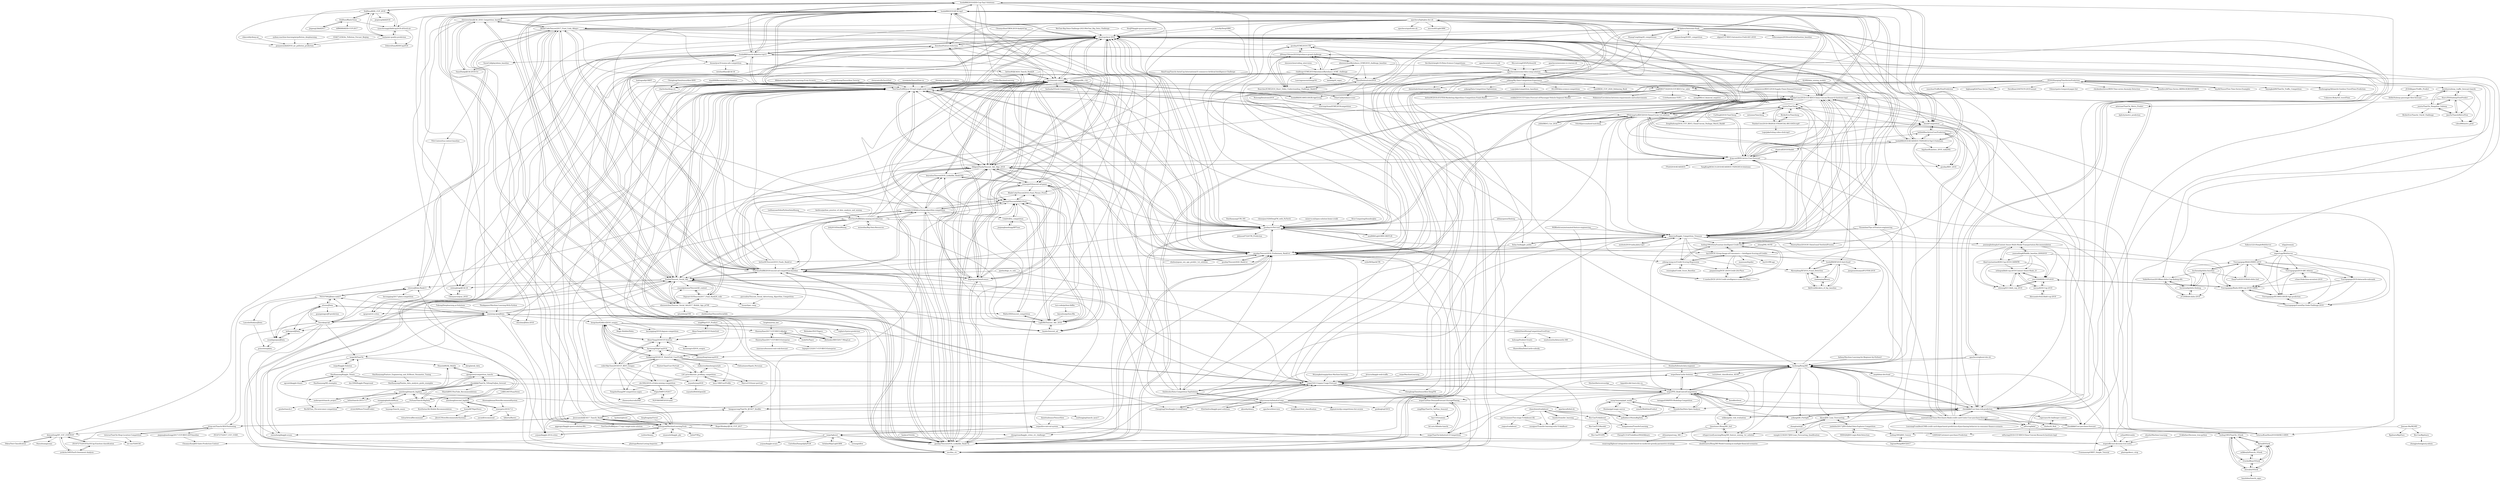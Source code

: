 digraph G {
"luoda888/2018-KDD-Cup-Top1-Solutions" -> "DrJZhou/KDD_CUP_2018"
"luoda888/2018-KDD-Cup-Top1-Solutions" -> "luoda888/2018-IJCAI-top3"
"luoda888/2018-KDD-Cup-Top1-Solutions" -> "luoda888/2018-KUAISHOU-TSINGHUA-Top13-Solutions"
"luoda888/2018-KDD-Cup-Top1-Solutions" -> "ryancheunggit/kddcup2018-of-fresh-air"
"luoda888/2018-KDD-Cup-Top1-Solutions" -> "txytju/air-quality-prediction"
"luoda888/2018-KDD-Cup-Top1-Solutions" -> "luoda888/tianchi-diabetes-top12"
"luoda888/2018-KDD-Cup-Top1-Solutions" -> "plantsgo/ijcai-2018"
"luoda888/2018-KDD-Cup-Top1-Solutions" -> "YouChouNoBB/ijcai-18-top2-single-mole-solution"
"luoda888/2018-KDD-Cup-Top1-Solutions" -> "linxid/Competition"
"luoda888/2018-KDD-Cup-Top1-Solutions" -> "DiligentPanda/Tencent_Ads_Algo_2018"
"luoda888/2018-KDD-Cup-Top1-Solutions" -> "guoday/ctrNet-tool"
"luoda888/2018-KDD-Cup-Top1-Solutions" -> "jiuxianghedonglu/Context-Aware-Multi-Modal-Transportation-Recommendation"
"luoda888/2018-KDD-Cup-Top1-Solutions" -> "nzc/tencent-contest"
"luoda888/2018-KDD-Cup-Top1-Solutions" -> "PPshrimpGo/BDCI2018-ChinauUicom-1st-solution"
"drop-out/Tianchi-Wifi-Positioning" -> "totoruo/TianChi-Shop-Location-Competition"
"drop-out/Tianchi-Wifi-Positioning" -> "iie-cas/TIANCHI"
"drop-out/Tianchi-Wifi-Positioning" -> "jiaqiangbandongg/2017-CCF-BDCI-ANT-baseline"
"drop-out/Tianchi-Wifi-Positioning" -> "ZS167275/2017_CCF_CODE_"
"drop-out/Tianchi-Wifi-Positioning" -> "Jessicamidi/IJCAI17_Tianchi_Rank4"
"drop-out/Tianchi-Wifi-Positioning" -> "drop-out/RNN-Active-User-Forecast"
"drop-out/Tianchi-Wifi-Positioning" -> "demonSong/DF_CCF_CONTEST"
"totoruo/TianChi-Shop-Location-Competition" -> "drop-out/Tianchi-Wifi-Positioning"
"totoruo/TianChi-Shop-Location-Competition" -> "iie-cas/TIANCHI"
"YouChouNoBB/2018-tencent-ad-competition-baseline" -> "guoday/Tencent2018_Lookalike_Rank7th"
"YouChouNoBB/2018-tencent-ad-competition-baseline" -> "YouChouNoBB/ijcai-18-top2-single-mole-solution"
"YouChouNoBB/2018-tencent-ad-competition-baseline" -> "freelzy/Tencent_Social_Ads"
"YouChouNoBB/2018-tencent-ad-competition-baseline" -> "plantsgo/ijcai-2018"
"YouChouNoBB/2018-tencent-ad-competition-baseline" -> "DiligentPanda/Tencent_Ads_Algo_2018"
"YouChouNoBB/2018-tencent-ad-competition-baseline" -> "nzc/dnn_ctr" ["e"=1]
"YouChouNoBB/2018-tencent-ad-competition-baseline" -> "luoda888/2018-IJCAI-top3"
"YouChouNoBB/2018-tencent-ad-competition-baseline" -> "liupengsay/DataScience"
"YouChouNoBB/2018-tencent-ad-competition-baseline" -> "wangle1218/Advertising-algorithm-competition"
"YouChouNoBB/2018-tencent-ad-competition-baseline" -> "nzc/tencent-contest"
"YouChouNoBB/2018-tencent-ad-competition-baseline" -> "guoday/Tencent2019_Preliminary_Rank1st"
"YouChouNoBB/2018-tencent-ad-competition-baseline" -> "BladeCoda/Tencent2017_Final_Coda_Allegro"
"YouChouNoBB/2018-tencent-ad-competition-baseline" -> "guoday/ctrNet-tool"
"YouChouNoBB/2018-tencent-ad-competition-baseline" -> "jiarenyf/TencentSPA02-PreA"
"YouChouNoBB/2018-tencent-ad-competition-baseline" -> "PandasCute/2018-CCF-BDCI-China-Unicom-Research-Institute-top2"
"nzc/dnn_ctr" -> "nzc/tencent-contest" ["e"=1]
"nzc/dnn_ctr" -> "guoday/Tencent2018_Lookalike_Rank7th" ["e"=1]
"nzc/dnn_ctr" -> "YouChouNoBB/ijcai-18-top2-single-mole-solution" ["e"=1]
"nzc/dnn_ctr" -> "plantsgo/ijcai-2018" ["e"=1]
"nzc/dnn_ctr" -> "YouChouNoBB/2018-tencent-ad-competition-baseline" ["e"=1]
"nzc/dnn_ctr" -> "guoday/ctrNet-tool" ["e"=1]
"Jenniferz28/Time-Series-ARIMA-XGBOOST-RNN" -> "PENGZhaoqing/TimeSeriesPrediction" ["e"=1]
"geekinglcq/CDCS" -> "guoday/Tencent2019_Preliminary_Rank1st" ["e"=1]
"keefecn/python_practice_of_data_analysis_and_mining" -> "YouChouNoBB/data-mining-introduction" ["e"=1]
"HuangCongQing/AI_competitions" -> "AI-Sphere/Awesome-Noah" ["e"=1]
"HuangCongQing/AI_competitions" -> "apachecn/awesome-data-comp-solution" ["e"=1]
"Smilexuhc/Data-Competition-TopSolution" -> "iphysresearch/DataSciComp" ["e"=1]
"Smilexuhc/Data-Competition-TopSolution" -> "YouChouNoBB/ijcai-18-top2-single-mole-solution" ["e"=1]
"Smilexuhc/Data-Competition-TopSolution" -> "guoday/Tencent2019_Preliminary_Rank1st" ["e"=1]
"Smilexuhc/Data-Competition-TopSolution" -> "dayeren/Kaggle_Competition_Treasure" ["e"=1]
"Smilexuhc/Data-Competition-TopSolution" -> "plantsgo/ijcai-2018" ["e"=1]
"LinXueyuanStdio/PythonDataMining" -> "YouChouNoBB/data-mining-introduction" ["e"=1]
"chenyuntc/PyTorchText" -> "YouChouNoBB/ijcai-18-top2-single-mole-solution" ["e"=1]
"Mryangkaitong/python-Machine-learning" -> "wepe/O2O-Coupon-Usage-Forecast" ["e"=1]
"weiweifan/Big-Data-Resources" -> "YouChouNoBB/data-mining-introduction" ["e"=1]
"snowkylin/TensorFlow-cn" -> "YouChouNoBB/ijcai-18-top2-single-mole-solution" ["e"=1]
"ShawnyXiao/2017-CCF-BDCI-AIJudge" -> "llhthinker/BDCI2017-MingLue"
"ShawnyXiao/2017-CCF-BDCI-AIJudge" -> "ShawnyXiao/2017-CCF-BDCI-Enterprise"
"ShawnyXiao/2017-CCF-BDCI-AIJudge" -> "lisidi/SLPlayer" ["e"=1]
"gutouyu/ML_CIA" -> "guoday/Tencent2019_Preliminary_Rank1st" ["e"=1]
"gutouyu/ML_CIA" -> "YouChouNoBB/ijcai-18-top2-single-mole-solution" ["e"=1]
"apachecn/xgboost-doc-zh" -> "apachecn/lightgbm-doc-zh" ["e"=1]
"apachecn/xgboost-doc-zh" -> "hczheng/Rong360" ["e"=1]
"apachecn/xgboost-doc-zh" -> "chenkkkk/User-loan-risk-prediction" ["e"=1]
"apachecn/xgboost-doc-zh" -> "wepe/O2O-Coupon-Usage-Forecast" ["e"=1]
"Anfany/Machine-Learning-for-Beginner-by-Python3" -> "hczheng/Rong360" ["e"=1]
"guoday/ctrNet-tool" -> "guoday/Tencent2018_Lookalike_Rank7th"
"guoday/ctrNet-tool" -> "nzc/tencent-contest"
"guoday/ctrNet-tool" -> "PandasCute/2018-CCF-BDCI-China-Unicom-Research-Institute-top2"
"guoday/ctrNet-tool" -> "guoday/Tencent2019_Preliminary_Rank1st"
"guoday/ctrNet-tool" -> "dayeren/Kaggle_Competition_Treasure"
"guoday/ctrNet-tool" -> "DiligentPanda/Tencent_Ads_Algo_2018"
"guoday/ctrNet-tool" -> "PPshrimpGo/BDCI2018-ChinauUicom-1st-solution"
"guoday/ctrNet-tool" -> "YouChouNoBB/ijcai-18-top2-single-mole-solution"
"guoday/ctrNet-tool" -> "nzc/dnn_ctr" ["e"=1]
"guoday/ctrNet-tool" -> "plantsgo/ijcai-2018"
"guoday/ctrNet-tool" -> "luoda888/2018-IJCAI-top3"
"guoday/ctrNet-tool" -> "ouwenjie03/tencent-ad-game"
"guoday/ctrNet-tool" -> "neal668/LightGBM-GBDT-LR" ["e"=1]
"guoday/ctrNet-tool" -> "Johnson0722/CTR_Prediction" ["e"=1]
"guoday/ctrNet-tool" -> "lzy23/DCIC-Group-Image-of-Consumers-----Intelligent-Scoring-of-Credits"
"shenweichen/Bytedance_ICME2019_challenge_baseline" -> "challenge-ICME2019-Bytedance/Bytedance_ICME_challenge"
"shenweichen/Bytedance_ICME2019_challenge_baseline" -> "JiDong-CS/icme2019-bytedance-grand-challenge"
"shenweichen/Bytedance_ICME2019_challenge_baseline" -> "ShenDezhou/icme2019"
"shenweichen/Bytedance_ICME2019_challenge_baseline" -> "Rearcher/ICME2019_Short_Video_Understanding_Challenge_Rank14"
"shenweichen/Bytedance_ICME2019_challenge_baseline" -> "VoldeMortzzz/2019Baai-zhihu-Cup-findexp-4th"
"shenweichen/Bytedance_ICME2019_challenge_baseline" -> "guoday/ICME2019-CTR"
"JiDong-CS/icme2019-bytedance-grand-challenge" -> "Rearcher/ICME2019_Short_Video_Understanding_Challenge_Rank14"
"JiDong-CS/icme2019-bytedance-grand-challenge" -> "shenweichen/Bytedance_ICME2019_challenge_baseline"
"JiDong-CS/icme2019-bytedance-grand-challenge" -> "guoday/ICME2019-CTR"
"JiDong-CS/icme2019-bytedance-grand-challenge" -> "challenge-ICME2019-Bytedance/Bytedance_ICME_challenge"
"JiDong-CS/icme2019-bytedance-grand-challenge" -> "ShenDezhou/icme2019"
"JiDong-CS/icme2019-bytedance-grand-challenge" -> "guoday/Tencent2019_Preliminary_Rank1st"
"chenkkkk/User-loan-risk-prediction" -> "hczheng/Rong360"
"chenkkkk/User-loan-risk-prediction" -> "yzkang/QH_FInSight"
"chenkkkk/User-loan-risk-prediction" -> "sunwantong/China-Merchants-Bank-credit-card-Cente-User-purchase-forecast"
"chenkkkk/User-loan-risk-prediction" -> "wepe/PPD_RiskControlCompetition"
"chenkkkk/User-loan-risk-prediction" -> "rogeroyer/AI-challenger-contest"
"chenkkkk/User-loan-risk-prediction" -> "PandasCute/2018-CCF-BDCI-China-Unicom-Research-Institute-top2"
"chenkkkk/User-loan-risk-prediction" -> "chizhu/AI_Risk"
"chenkkkk/User-loan-risk-prediction" -> "chenkkkk/User-purchase-forecast"
"chenkkkk/User-loan-risk-prediction" -> "wikke/ppdai_risk_evaluation" ["e"=1]
"chenkkkk/User-loan-risk-prediction" -> "infturing/kdxf"
"chenkkkk/User-loan-risk-prediction" -> "plantsgo/ijcai-2018"
"chenkkkk/User-loan-risk-prediction" -> "juzstu/TianCheng"
"chenkkkk/User-loan-risk-prediction" -> "klyan/JDD_Loan_Forecasting"
"RRdmlearning/Machine-Learning-From-Scratch" -> "YouChouNoBB/ijcai-18-top2-single-mole-solution" ["e"=1]
"Erikfather/Decision_tree-python" -> "wepe/efficient-decision-tree-notes" ["e"=1]
"yuxiaowww/BDCI-2018-Supply-Chain-Demand-Forecast" -> "PandasCute/2018-CCF-BDCI-China-Unicom-Research-Institute-top2" ["e"=1]
"yuxiaowww/BDCI-2018-Supply-Chain-Demand-Forecast" -> "drop-out/RNN-Active-User-Forecast" ["e"=1]
"Arturus/kaggle-web-traffic" -> "wepe/O2O-Coupon-Usage-Forecast" ["e"=1]
"motefly/DeepGBM" -> "guoday/Tencent2019_Preliminary_Rank1st" ["e"=1]
"motefly/DeepGBM" -> "plantsgo/ijcai-2018" ["e"=1]
"Yukong/Deeplearning.ai-Solutions" -> "xiaoming-qxm/JData" ["e"=1]
"iphysresearch/DataSciComp" -> "Smilexuhc/Data-Competition-TopSolution" ["e"=1]
"iphysresearch/DataSciComp" -> "EliotAndres/kaggle-past-solutions" ["e"=1]
"iphysresearch/DataSciComp" -> "YouChouNoBB/ijcai-18-top2-single-mole-solution"
"iphysresearch/DataSciComp" -> "apachecn/Interview" ["e"=1]
"iphysresearch/DataSciComp" -> "wepe/O2O-Coupon-Usage-Forecast"
"iphysresearch/DataSciComp" -> "geekinglcq/CDCS" ["e"=1]
"iphysresearch/DataSciComp" -> "apachecn/fe4ml-zh" ["e"=1]
"iphysresearch/DataSciComp" -> "ChenglongChen/kaggle-CrowdFlower" ["e"=1]
"iphysresearch/DataSciComp" -> "plantsgo/ijcai-2018"
"iphysresearch/DataSciComp" -> "brightmart/text_classification" ["e"=1]
"iphysresearch/DataSciComp" -> "zhpmatrix/nlp-competitions-list-review" ["e"=1]
"iphysresearch/DataSciComp" -> "PPshrimpGo/BDCI2018-ChinauUicom-1st-solution"
"iphysresearch/DataSciComp" -> "PandasCute/2018-CCF-BDCI-China-Unicom-Research-Institute-top2"
"iphysresearch/DataSciComp" -> "dayeren/Kaggle_Competition_Treasure"
"iphysresearch/DataSciComp" -> "aksnzhy/xlearn" ["e"=1]
"plantsgo/ijcai-2018" -> "YouChouNoBB/ijcai-18-top2-single-mole-solution"
"plantsgo/ijcai-2018" -> "luoda888/2018-IJCAI-top3"
"plantsgo/ijcai-2018" -> "DiligentPanda/Tencent_Ads_Algo_2018"
"plantsgo/ijcai-2018" -> "duxuhao/Feature-Selection" ["e"=1]
"plantsgo/ijcai-2018" -> "luoda888/tianchi-diabetes-top12"
"plantsgo/ijcai-2018" -> "YouChouNoBB/2018-tencent-ad-competition-baseline"
"plantsgo/ijcai-2018" -> "guoday/Tencent2018_Lookalike_Rank7th"
"plantsgo/ijcai-2018" -> "dayeren/Kaggle_Competition_Treasure"
"plantsgo/ijcai-2018" -> "PandasCute/2018-CCF-BDCI-China-Unicom-Research-Institute-top2"
"plantsgo/ijcai-2018" -> "guoday/Tencent2019_Preliminary_Rank1st"
"plantsgo/ijcai-2018" -> "nzc/tencent-contest"
"plantsgo/ijcai-2018" -> "nzc/dnn_ctr" ["e"=1]
"plantsgo/ijcai-2018" -> "drop-out/RNN-Active-User-Forecast"
"plantsgo/ijcai-2018" -> "PPshrimpGo/BDCI2018-ChinauUicom-1st-solution"
"plantsgo/ijcai-2018" -> "freelzy/Tencent_Social_Ads"
"luoda888/2018-IJCAI-top3" -> "plantsgo/ijcai-2018"
"luoda888/2018-IJCAI-top3" -> "YouChouNoBB/ijcai-18-top2-single-mole-solution"
"luoda888/2018-IJCAI-top3" -> "luoda888/tianchi-diabetes-top12"
"luoda888/2018-IJCAI-top3" -> "luoda888/2018-KDD-Cup-Top1-Solutions"
"luoda888/2018-IJCAI-top3" -> "drop-out/RNN-Active-User-Forecast"
"luoda888/2018-IJCAI-top3" -> "guoday/Tencent2018_Lookalike_Rank7th"
"luoda888/2018-IJCAI-top3" -> "luoda888/2018-KUAISHOU-TSINGHUA-Top13-Solutions"
"luoda888/2018-IJCAI-top3" -> "freelzy/Tencent_Social_Ads"
"luoda888/2018-IJCAI-top3" -> "PandasCute/2018-CCF-BDCI-China-Unicom-Research-Institute-top2"
"luoda888/2018-IJCAI-top3" -> "linxid/Competition"
"luoda888/2018-IJCAI-top3" -> "YouChouNoBB/2018-tencent-ad-competition-baseline"
"luoda888/2018-IJCAI-top3" -> "shenweichen/Tencent_Social_Ads2017_Mobile_App_pCVR"
"luoda888/2018-IJCAI-top3" -> "PPshrimpGo/BDCI2018-ChinauUicom-1st-solution"
"luoda888/2018-IJCAI-top3" -> "DiligentPanda/Tencent_Ads_Algo_2018"
"luoda888/2018-IJCAI-top3" -> "shenweichen/IJCAI_2018_Competition_baseline"
"hzy46/TensorFlow-Time-Series-Examples" -> "PENGZhaoqing/TimeSeriesPrediction" ["e"=1]
"Freemanzxp/GBDT_Simple_Tutorial" -> "wepe/efficient-decision-tree-notes" ["e"=1]
"Freemanzxp/GBDT_Simple_Tutorial" -> "hczheng/Rong360" ["e"=1]
"Freemanzxp/GBDT_Simple_Tutorial" -> "guoday/Tencent2019_Preliminary_Rank1st" ["e"=1]
"apachecn/ml-mastery-zh" -> "apachecn/awesome-data-comp-solution" ["e"=1]
"PENGZhaoqing/TimeSeriesPrediction" -> "Jenniferz28/Time-Series-ARIMA-XGBOOST-RNN" ["e"=1]
"PENGZhaoqing/TimeSeriesPrediction" -> "lieyingkub99/TIanChi_Traffic_Competition"
"PENGZhaoqing/TimeSeriesPrediction" -> "xiaochus/TrafficFlowPrediction" ["e"=1]
"PENGZhaoqing/TimeSeriesPrediction" -> "liangyaorong/TianChi_IJCAI17_KouBei"
"PENGZhaoqing/TimeSeriesPrediction" -> "YouChouNoBB/ijcai-18-top2-single-mole-solution"
"PENGZhaoqing/TimeSeriesPrediction" -> "Justdcy/subway_traffic_forecast-tianchi"
"PENGZhaoqing/TimeSeriesPrediction" -> "bighuang624/Time-Series-Papers" ["e"=1]
"PENGZhaoqing/TimeSeriesPrediction" -> "Davidham3/ASTGCN-2019-mxnet" ["e"=1]
"PENGZhaoqing/TimeSeriesPrediction" -> "cxq80803716/2019-CCF-BDCI-Car_sales"
"PENGZhaoqing/TimeSeriesPrediction" -> "hzy46/TensorFlow-Time-Series-Examples" ["e"=1]
"PENGZhaoqing/TimeSeriesPrediction" -> "Hushengjing/Alitianchi-Guizhou-TravelTime-Prediction"
"PENGZhaoqing/TimeSeriesPrediction" -> "hczheng/Rong360"
"PENGZhaoqing/TimeSeriesPrediction" -> "wepe/O2O-Coupon-Usage-Forecast"
"PENGZhaoqing/TimeSeriesPrediction" -> "Eilene/spatio-temporal-paper-list" ["e"=1]
"PENGZhaoqing/TimeSeriesPrediction" -> "chickenbestlover/RNN-Time-series-Anomaly-Detection" ["e"=1]
"YouChouNoBB/ijcai-18-top2-single-mole-solution" -> "plantsgo/ijcai-2018"
"YouChouNoBB/ijcai-18-top2-single-mole-solution" -> "luoda888/2018-IJCAI-top3"
"YouChouNoBB/ijcai-18-top2-single-mole-solution" -> "YouChouNoBB/2018-tencent-ad-competition-baseline"
"YouChouNoBB/ijcai-18-top2-single-mole-solution" -> "freelzy/Tencent_Social_Ads"
"YouChouNoBB/ijcai-18-top2-single-mole-solution" -> "nzc/dnn_ctr" ["e"=1]
"YouChouNoBB/ijcai-18-top2-single-mole-solution" -> "guoday/Tencent2018_Lookalike_Rank7th"
"YouChouNoBB/ijcai-18-top2-single-mole-solution" -> "guoday/Tencent2019_Preliminary_Rank1st"
"YouChouNoBB/ijcai-18-top2-single-mole-solution" -> "duxuhao/Feature-Selection" ["e"=1]
"YouChouNoBB/ijcai-18-top2-single-mole-solution" -> "DiligentPanda/Tencent_Ads_Algo_2018"
"YouChouNoBB/ijcai-18-top2-single-mole-solution" -> "luoda888/tianchi-diabetes-top12"
"YouChouNoBB/ijcai-18-top2-single-mole-solution" -> "nzc/tencent-contest"
"YouChouNoBB/ijcai-18-top2-single-mole-solution" -> "guoday/ctrNet-tool"
"YouChouNoBB/ijcai-18-top2-single-mole-solution" -> "PPshrimpGo/BDCI2018-ChinauUicom-1st-solution"
"YouChouNoBB/ijcai-18-top2-single-mole-solution" -> "PandasCute/2018-CCF-BDCI-China-Unicom-Research-Institute-top2"
"YouChouNoBB/ijcai-18-top2-single-mole-solution" -> "liupengsay/DataScience"
"dayeren/Kaggle_Competition_Treasure" -> "plantsgo/ijcai-2018"
"dayeren/Kaggle_Competition_Treasure" -> "PandasCute/2018-CCF-BDCI-China-Unicom-Research-Institute-top2"
"dayeren/Kaggle_Competition_Treasure" -> "finlay-liu/kaggle_public" ["e"=1]
"dayeren/Kaggle_Competition_Treasure" -> "luoling1993/DataFountain-Intelligent-Credit-Score"
"dayeren/Kaggle_Competition_Treasure" -> "guoday/ctrNet-tool"
"dayeren/Kaggle_Competition_Treasure" -> "guoday/Tencent2019_Preliminary_Rank1st"
"dayeren/Kaggle_Competition_Treasure" -> "anzhizh/2019-taida-jdata-top3" ["e"=1]
"dayeren/Kaggle_Competition_Treasure" -> "yiheng-wang-nv/Credit-Scoring-Regression"
"dayeren/Kaggle_Competition_Treasure" -> "lzy23/DCIC-Group-Image-of-Consumers-----Intelligent-Scoring-of-Credits"
"dayeren/Kaggle_Competition_Treasure" -> "jiuxianghedonglu/Context-Aware-Multi-Modal-Transportation-Recommendation"
"dayeren/Kaggle_Competition_Treasure" -> "juzstu/TianCheng"
"dayeren/Kaggle_Competition_Treasure" -> "drop-out/RNN-Active-User-Forecast"
"dayeren/Kaggle_Competition_Treasure" -> "ShawnyXiao/2018-DC-DataGrand-TextIntelProcess" ["e"=1]
"dayeren/Kaggle_Competition_Treasure" -> "luoda888/2018-IJCAI-top3"
"dayeren/Kaggle_Competition_Treasure" -> "Mywayking/XF2019_Fraud_Detection"
"abhayspawar/featexp" -> "dayeren/Kaggle_Competition_Treasure" ["e"=1]
"abhayspawar/featexp" -> "guoday/ctrNet-tool" ["e"=1]
"ShichenXie/scorecardpy" -> "wepe/PPD_RiskControlCompetition" ["e"=1]
"otakurice/danshengoustyle" -> "LSC-priscilla/user_profiling_competition"
"otakurice/danshengoustyle" -> "Marco2333/user-portrait"
"634671436/Air_Pollution_Forcast_Beijing" -> "pouyaesm/kdd2018_air_pollution_prediction" ["e"=1]
"sunwantong/China-Merchants-Bank-credit-card-Cente-User-purchase-forecast" -> "chenkkkk/User-purchase-forecast"
"sunwantong/China-Merchants-Bank-credit-card-Cente-User-purchase-forecast" -> "chenkkkk/User-loan-risk-prediction"
"sunwantong/China-Merchants-Bank-credit-card-Cente-User-purchase-forecast" -> "LearningFromBest/CMB-credit-card-department-prediction-of-purchasing-behavior-in-consumer-finance-scenario"
"sunwantong/China-Merchants-Bank-credit-card-Cente-User-purchase-forecast" -> "LIANSAI/Customers-purchase-Prediction"
"sunwantong/China-Merchants-Bank-credit-card-Cente-User-purchase-forecast" -> "xSupervisedLearning/Rong360_feature_mining_1st_solution"
"sunwantong/China-Merchants-Bank-credit-card-Cente-User-purchase-forecast" -> "juzstu/TianCheng"
"sunwantong/China-Merchants-Bank-credit-card-Cente-User-purchase-forecast" -> "PPshrimpGo/BDCI2018-ChinauUicom-1st-solution"
"sunwantong/China-Merchants-Bank-credit-card-Cente-User-purchase-forecast" -> "drop-out/RNN-Active-User-Forecast"
"sunwantong/China-Merchants-Bank-credit-card-Cente-User-purchase-forecast" -> "infturing/kdxf"
"sunwantong/China-Merchants-Bank-credit-card-Cente-User-purchase-forecast" -> "hczheng/Rong360"
"sunwantong/China-Merchants-Bank-credit-card-Cente-User-purchase-forecast" -> "PandasCute/2018-CCF-BDCI-China-Unicom-Research-Institute-top2"
"WillKoehrsen/automated-feature-engineering" -> "dayeren/Kaggle_Competition_Treasure" ["e"=1]
"WillKoehrsen/automated-feature-engineering" -> "wepe/PPD_RiskControlCompetition" ["e"=1]
"Microstrong0305/Python2AI" -> "apachecn/awesome-data-comp-solution" ["e"=1]
"yilifzf/BDCI_Car_2018" -> "PPshrimpGo/BDCI2018-ChinauUicom-1st-solution" ["e"=1]
"yilifzf/BDCI_Car_2018" -> "PandasCute/2018-CCF-BDCI-China-Unicom-Research-Institute-top2" ["e"=1]
"lzy23/DCIC-Group-Image-of-Consumers-----Intelligent-Scoring-of-Credits" -> "luoling1993/DataFountain-Intelligent-Credit-Score"
"lzy23/DCIC-Group-Image-of-Consumers-----Intelligent-Scoring-of-Credits" -> "yiheng-wang-nv/Credit-Scoring-Regression"
"lzy23/DCIC-Group-Image-of-Consumers-----Intelligent-Scoring-of-Credits" -> "C-rawler/DCIC-2019-Credit-intelligence-score-2th-Place"
"lzy23/DCIC-Group-Image-of-Consumers-----Intelligent-Scoring-of-Credits" -> "panjianning/DCIC-2019-Credit-2th-Place"
"lzy23/DCIC-Group-Image-of-Consumers-----Intelligent-Scoring-of-Credits" -> "mannuan/dspider"
"lzy23/DCIC-Group-Image-of-Consumers-----Intelligent-Scoring-of-Credits" -> "lzy23/-HW-age"
"lzy23/DCIC-Group-Image-of-Consumers-----Intelligent-Scoring-of-Credits" -> "luoda888/XF2019-Anti-fraud"
"HanXiaoyang/CTR_NN" -> "guoday/ctrNet-tool" ["e"=1]
"milkboylyf/tianchi_OGeek" -> "flytoylf/OGeek"
"milkboylyf/tianchi_OGeek" -> "GrinAndBear/OGeek"
"milkboylyf/tianchi_OGeek" -> "luoling1993/TianChi_OGeek"
"duxuhao/Feature-Selection" -> "plantsgo/ijcai-2018" ["e"=1]
"duxuhao/Feature-Selection" -> "YouChouNoBB/ijcai-18-top2-single-mole-solution" ["e"=1]
"duxuhao/Feature-Selection" -> "luoda888/2018-IJCAI-top3" ["e"=1]
"duxuhao/Feature-Selection" -> "duxuhao/JData-2018" ["e"=1]
"duxuhao/Feature-Selection" -> "luoda888/tianchi-diabetes-top12" ["e"=1]
"duxuhao/Feature-Selection" -> "dayeren/Kaggle_Competition_Treasure" ["e"=1]
"duxuhao/Feature-Selection" -> "nzc/tencent-contest" ["e"=1]
"hecongqing/2018-daguan-competition" -> "AbnerYang/2016CCF-SouGou" ["e"=1]
"hecongqing/2018-daguan-competition" -> "nzc/tencent-contest" ["e"=1]
"ShenDezhou/icme2019" -> "Rearcher/ICME2019_Short_Video_Understanding_Challenge_Rank14"
"ShenDezhou/icme2019" -> "challenge-ICME2019-Bytedance/Bytedance_ICME_challenge"
"ShenDezhou/icme2019" -> "EliasCai/bytedance-icme"
"ShenDezhou/icme2019" -> "JiDong-CS/icme2019-bytedance-grand-challenge"
"luoling1993/DataFountain-Intelligent-Credit-Score" -> "yiheng-wang-nv/Credit-Scoring-Regression"
"luoling1993/DataFountain-Intelligent-Credit-Score" -> "lzy23/DCIC-Group-Image-of-Consumers-----Intelligent-Scoring-of-Credits"
"luoling1993/DataFountain-Intelligent-Credit-Score" -> "C-rawler/DCIC-2019-Credit-intelligence-score-2th-Place"
"C-rawler/DCIC-2019-Credit-intelligence-score-2th-Place" -> "panjianning/DCIC-2019-Credit-2th-Place"
"C-rawler/DCIC-2019-Credit-intelligence-score-2th-Place" -> "luoling1993/DataFountain-Intelligent-Credit-Score"
"C-rawler/DCIC-2019-Credit-intelligence-score-2th-Place" -> "yiheng-wang-nv/Credit-Scoring-Regression"
"wepe/efficient-decision-tree-notes" -> "wepe/dive-into-ml-system"
"wepe/efficient-decision-tree-notes" -> "wepe/tgboost"
"wepe/efficient-decision-tree-notes" -> "plantsgo/ijcai-2018"
"wepe/efficient-decision-tree-notes" -> "plantsgo/kesci_ctrip" ["e"=1]
"wepe/efficient-decision-tree-notes" -> "Freemanzxp/GBDT_Simple_Tutorial" ["e"=1]
"txytju/air-quality-prediction" -> "ryancheunggit/kddcup2018-of-fresh-air"
"txytju/air-quality-prediction" -> "DrJZhou/KDD_CUP_2018"
"txytju/air-quality-prediction" -> "pouyaesm/kdd2018_air_pollution_prediction"
"txytju/air-quality-prediction" -> "ZebornDuan/KDDCup2018"
"hery-168/UserProfile" -> "LSC-priscilla/user_profiling_competition"
"luoda888/tianchi-diabetes-top12" -> "luoda888/2018-IJCAI-top3"
"luoda888/tianchi-diabetes-top12" -> "plantsgo/ijcai-2018"
"luoda888/tianchi-diabetes-top12" -> "YouChouNoBB/ijcai-18-top2-single-mole-solution"
"luoda888/tianchi-diabetes-top12" -> "SnowColdplay/almm_baseline"
"luoda888/tianchi-diabetes-top12" -> "cmlaughing/IJCAI-18"
"luoda888/tianchi-diabetes-top12" -> "luoda888/2018-KUAISHOU-TSINGHUA-Top13-Solutions"
"luoda888/tianchi-diabetes-top12" -> "luoda888/2018-KDD-Cup-Top1-Solutions"
"luoda888/tianchi-diabetes-top12" -> "demonSong/DF_CCF_CONTEST"
"luoda888/tianchi-diabetes-top12" -> "linxid/Competition"
"luoda888/tianchi-diabetes-top12" -> "duoan/ijcai18-mama-ads-competition"
"luoda888/tianchi-diabetes-top12" -> "chenkkkk/User-purchase-forecast"
"luoda888/tianchi-diabetes-top12" -> "zgcgreat/ctr-criteo"
"luoda888/tianchi-diabetes-top12" -> "duxuhao/Feature-Selection" ["e"=1]
"luoda888/tianchi-diabetes-top12" -> "guoday/ctrNet-tool"
"challenge-ICME2019-Bytedance/Bytedance_ICME_challenge" -> "shenweichen/Bytedance_ICME2019_challenge_baseline"
"challenge-ICME2019-Bytedance/Bytedance_ICME_challenge" -> "JiDong-CS/icme2019-bytedance-grand-challenge"
"challenge-ICME2019-Bytedance/Bytedance_ICME_challenge" -> "ShenDezhou/icme2019"
"challenge-ICME2019-Bytedance/Bytedance_ICME_challenge" -> "Leavingseason/xDeepFM" ["e"=1]
"challenge-ICME2019-Bytedance/Bytedance_ICME_challenge" -> "Rearcher/ICME2019_Short_Video_Understanding_Challenge_Rank14"
"challenge-ICME2019-Bytedance/Bytedance_ICME_challenge" -> "guoday/ICME2019-CTR"
"challenge-ICME2019-Bytedance/Bytedance_ICME_challenge" -> "lambdaji/tf_repos" ["e"=1]
"challenge-ICME2019-Bytedance/Bytedance_ICME_challenge" -> "nzc/tencent-contest"
"chenxijun1029/DeepFM_with_PyTorch" -> "guoday/ctrNet-tool" ["e"=1]
"chizhu/AI_Risk" -> "rogeroyer/AI-challenger-contest"
"chenkkkk/TianChi_YiDongTuiJian_forecast" -> "qiangsiwei/competition_tianchi"
"chenkkkk/TianChi_YiDongTuiJian_forecast" -> "PnYuan/Tianchi-BigData"
"chenkkkk/TianChi_YiDongTuiJian_forecast" -> "chenkkkk/User-purchase-forecast"
"chenkkkk/TianChi_YiDongTuiJian_forecast" -> "ShaoQiBNU/YouTube_Recommendations" ["e"=1]
"chenkkkk/TianChi_YiDongTuiJian_forecast" -> "yanshengli/tianchi_bigdata"
"AI-Sphere/Awesome-Noah" -> "ShawnyXiao/2018-DC-DataGrand-TextIntelProcess" ["e"=1]
"AI-Sphere/Awesome-Noah" -> "dayeren/Kaggle_Competition_Treasure"
"AI-Sphere/Awesome-Noah" -> "PandasCute/2018-CCF-BDCI-China-Unicom-Research-Institute-top2"
"AI-Sphere/Awesome-Noah" -> "plantsgo/ijcai-2018"
"AI-Sphere/Awesome-Noah" -> "zhanzecheng/SOHU_competition" ["e"=1]
"AI-Sphere/Awesome-Noah" -> "Mywayking/XF2019_Fraud_Detection"
"AI-Sphere/Awesome-Noah" -> "DiligentPanda/Tencent_Ads_Algo_2018"
"AI-Sphere/Awesome-Noah" -> "nlpjoe/CCF-BDCI-Automotive-Field-ASC-2018" ["e"=1]
"AI-Sphere/Awesome-Noah" -> "sohucampus2019/coreEntityEmotion_baseline" ["e"=1]
"AI-Sphere/Awesome-Noah" -> "chenkkkk/User-loan-risk-prediction"
"AI-Sphere/Awesome-Noah" -> "linxid/Competition"
"AI-Sphere/Awesome-Noah" -> "HuangCongQing/AI_competitions" ["e"=1]
"AI-Sphere/Awesome-Noah" -> "guoday/Tencent2018_Lookalike_Rank7th"
"AI-Sphere/Awesome-Noah" -> "guoday/Tencent2019_Preliminary_Rank1st"
"AI-Sphere/Awesome-Noah" -> "Smilexuhc/Data-Competition-TopSolution" ["e"=1]
"minerva-ml/open-solution-home-credit" -> "guoday/ctrNet-tool" ["e"=1]
"amphibian-dev/toad" -> "hczheng/Rong360" ["e"=1]
"amphibian-dev/toad" -> "chenkkkk/User-loan-risk-prediction" ["e"=1]
"danielsabinasz/TensorSlow" -> "wepe/dive-into-ml-system" ["e"=1]
"YouChouNoBB/data-mining-introduction" -> "YouChouNoBB/ijcai-18-top2-single-mole-solution"
"YouChouNoBB/data-mining-introduction" -> "wangle1218/Advertising-algorithm-competition"
"YouChouNoBB/data-mining-introduction" -> "YouChouNoBB/2018-tencent-ad-competition-baseline"
"YouChouNoBB/data-mining-introduction" -> "lyltj2010/DataMining"
"YouChouNoBB/data-mining-introduction" -> "guoday/Tencent2018_Lookalike_Rank7th"
"YouChouNoBB/data-mining-introduction" -> "LightR0/Tencent_Ads_2018"
"YouChouNoBB/data-mining-introduction" -> "DiligentPanda/Tencent_Ads_Algo_2018"
"YouChouNoBB/data-mining-introduction" -> "weiweifan/Big-Data-Resources" ["e"=1]
"YouChouNoBB/data-mining-introduction" -> "jiarenyf/TencentSPA02-PreA"
"YouChouNoBB/data-mining-introduction" -> "freelzy/Tencent_Social_Ads"
"YouChouNoBB/data-mining-introduction" -> "nzc/tencent-contest"
"YouChouNoBB/data-mining-introduction" -> "plantsgo/ijcai-2018"
"YouChouNoBB/data-mining-introduction" -> "nzc/dnn_ctr" ["e"=1]
"YouChouNoBB/data-mining-introduction" -> "guoday/ctrNet-tool"
"Justdcy/subway_traffic_forecast-tianchi" -> "Hust-ZYD/SubwayFlowPredict"
"Justdcy/subway_traffic_forecast-tianchi" -> "juzstu/TianChi_Hangzhou_Subway"
"Justdcy/subway_traffic_forecast-tianchi" -> "JanzYe/TianchiMetroFlow"
"Justdcy/subway_traffic_forecast-tianchi" -> "lhtlht/Subway-passenger-flow-forecast"
"Justdcy/subway_traffic_forecast-tianchi" -> "LibraM9/metro_pred"
"chengstone/kaggle_criteo_ctr_challenge-" -> "guoday/Tencent2019_Preliminary_Rank1st" ["e"=1]
"chengstone/kaggle_criteo_ctr_challenge-" -> "nzc/tencent-contest" ["e"=1]
"chengstone/kaggle_criteo_ctr_challenge-" -> "guoday/Tencent2018_Lookalike_Rank7th" ["e"=1]
"yhangf/ML-NOTE" -> "wepe/efficient-decision-tree-notes" ["e"=1]
"yhangf/ML-NOTE" -> "guoday/Tencent2019_Preliminary_Rank1st" ["e"=1]
"yzhao062/combo" -> "wepe/efficient-decision-tree-notes" ["e"=1]
"luoda888/2018-KUAISHOU-TSINGHUA-Top13-Solutions" -> "hellobilllee/ActiveUserPrediction"
"luoda888/2018-KUAISHOU-TSINGHUA-Top13-Solutions" -> "linxid/Competition"
"luoda888/2018-KUAISHOU-TSINGHUA-Top13-Solutions" -> "guoday/BDC_2018"
"luoda888/2018-KUAISHOU-TSINGHUA-Top13-Solutions" -> "totoruo/KuaiShou2018-RANK13-RNN"
"luoda888/2018-KUAISHOU-TSINGHUA-Top13-Solutions" -> "drop-out/RNN-Active-User-Forecast"
"luoda888/2018-KUAISHOU-TSINGHUA-Top13-Solutions" -> "luoda888/2018-IJCAI-top3"
"luoda888/2018-KUAISHOU-TSINGHUA-Top13-Solutions" -> "luoda888/2018-KDD-Cup-Top1-Solutions"
"luoda888/2018-KUAISHOU-TSINGHUA-Top13-Solutions" -> "chantcalf/2018-Rank4-"
"luoda888/2018-KUAISHOU-TSINGHUA-Top13-Solutions" -> "luoda888/tianchi-diabetes-top12"
"luoda888/2018-KUAISHOU-TSINGHUA-Top13-Solutions" -> "bigzhao/Kuaishou_2018_rank20th"
"bettenW/IJCAI18_Tianchi_Rank29" -> "duoan/ijcai18-mama-ads-competition"
"bettenW/IJCAI18_Tianchi_Rank29" -> "nzc/tencent-contest"
"bettenW/IJCAI18_Tianchi_Rank29" -> "liupengsay/DataScience"
"vikmreddy/deep-air" -> "pouyaesm/kdd2018_air_pollution_prediction"
"PandasCute/2018-CCF-BDCI-China-Unicom-Research-Institute-top2" -> "PPshrimpGo/BDCI2018-ChinauUicom-1st-solution"
"PandasCute/2018-CCF-BDCI-China-Unicom-Research-Institute-top2" -> "infturing/kdxf"
"PandasCute/2018-CCF-BDCI-China-Unicom-Research-Institute-top2" -> "guoday/ctrNet-tool"
"PandasCute/2018-CCF-BDCI-China-Unicom-Research-Institute-top2" -> "plantsgo/ijcai-2018"
"PandasCute/2018-CCF-BDCI-China-Unicom-Research-Institute-top2" -> "dayeren/Kaggle_Competition_Treasure"
"PandasCute/2018-CCF-BDCI-China-Unicom-Research-Institute-top2" -> "ZengHaihong/2018_CCF_BDCI_ChinaUnicom_Package_Match_Rank6"
"PandasCute/2018-CCF-BDCI-China-Unicom-Research-Institute-top2" -> "lzy23/DCIC-Group-Image-of-Consumers-----Intelligent-Scoring-of-Credits"
"PandasCute/2018-CCF-BDCI-China-Unicom-Research-Institute-top2" -> "luoda888/2018-IJCAI-top3"
"PandasCute/2018-CCF-BDCI-China-Unicom-Research-Institute-top2" -> "guoday/Tencent2018_Lookalike_Rank7th"
"PandasCute/2018-CCF-BDCI-China-Unicom-Research-Institute-top2" -> "linxid/Competition"
"PandasCute/2018-CCF-BDCI-China-Unicom-Research-Institute-top2" -> "YouChouNoBB/ijcai-18-top2-single-mole-solution"
"PandasCute/2018-CCF-BDCI-China-Unicom-Research-Institute-top2" -> "juzstu/TianCheng"
"PandasCute/2018-CCF-BDCI-China-Unicom-Research-Institute-top2" -> "drop-out/RNN-Active-User-Forecast"
"PandasCute/2018-CCF-BDCI-China-Unicom-Research-Institute-top2" -> "guoday/Tencent2019_Preliminary_Rank1st"
"PandasCute/2018-CCF-BDCI-China-Unicom-Research-Institute-top2" -> "luoling1993/DataFountain-Intelligent-Credit-Score"
"apachecn/lightgbm-doc-zh" -> "apachecn/xgboost-doc-zh" ["e"=1]
"apachecn/lightgbm-doc-zh" -> "neal668/LightGBM-GBDT-LR" ["e"=1]
"apachecn/lightgbm-doc-zh" -> "YouChouNoBB/2018-tencent-ad-competition-baseline"
"apachecn/lightgbm-doc-zh" -> "Smilexuhc/Data-Competition-TopSolution" ["e"=1]
"apachecn/lightgbm-doc-zh" -> "apachecn/fe4ml-zh" ["e"=1]
"apachecn/lightgbm-doc-zh" -> "nzc/dnn_ctr" ["e"=1]
"apachecn/lightgbm-doc-zh" -> "plantsgo/ijcai-2018"
"apachecn/lightgbm-doc-zh" -> "YouChouNoBB/ijcai-18-top2-single-mole-solution"
"apachecn/lightgbm-doc-zh" -> "wepe/O2O-Coupon-Usage-Forecast"
"apachecn/lightgbm-doc-zh" -> "apachecn/spark-doc-zh" ["e"=1]
"apachecn/lightgbm-doc-zh" -> "dayeren/Kaggle_Competition_Treasure"
"apachecn/lightgbm-doc-zh" -> "guoday/Tencent2019_Preliminary_Rank1st"
"apachecn/lightgbm-doc-zh" -> "BladeCoda/Tencent2017_Final_Coda_Allegro"
"apachecn/lightgbm-doc-zh" -> "microsoft/LightGBM" ["e"=1]
"apachecn/lightgbm-doc-zh" -> "duxuhao/Feature-Selection" ["e"=1]
"yaoleiliu/2017-JDD-Global-Data-Explorer-Competition" -> "SSSSQD/JDD-Login-Risk-Detection"
"yaoleiliu/2017-JDD-Global-Data-Explorer-Competition" -> "klyan/JDD_Loan_Forecasting"
"yaoleiliu/2017-JDD-Global-Data-Explorer-Competition" -> "luoling1993/JDD_Census"
"llhthinker/NLP-Papers" -> "llhthinker/BDCI2017-MingLue" ["e"=1]
"loyalzc/transfer_learning" -> "chenchiwei/tradaboost"
"loyalzc/transfer_learning" -> "surajiyer/Transfer-learning-with-TrAdaBoost"
"loyalzc/transfer_learning" -> "wangamama/TransferLearning"
"boredbird/woe" -> "wepe/PPD_RiskControlCompetition" ["e"=1]
"boredbird/woe" -> "chenkkkk/User-loan-risk-prediction" ["e"=1]
"stasi009/Recommend-Estimators" -> "charleshm/deep-ctr" ["e"=1]
"duoan/ijcai18-mama-ads-competition" -> "cmlaughing/IJCAI-18"
"duoan/ijcai18-mama-ads-competition" -> "weishao6hao/IJCAI-18"
"duoan/ijcai18-mama-ads-competition" -> "bettenW/IJCAI18_Tianchi_Rank29"
"zhangtianle/jd" -> "klyan/JDD_Loan_Forecasting"
"zhangtianle/jd" -> "wangle1218/2017JDD-Loan_Forecasting_Qualification"
"ShawnyXiao/2017-CCF-BDCI-Enterprise" -> "xiaorancs/business-exit-risk-forecast"
"ShawnyXiao/2017-CCF-BDCI-Enterprise" -> "linjinjin123/2017-CCF-BDCI-Enterprise"
"ShawnyXiao/2017-CCF-BDCI-Enterprise" -> "ShawnyXiao/2017-CCF-BDCI-AIJudge"
"klyan/JDD_Loan_Forecasting" -> "zhangtianle/jd"
"klyan/JDD_Loan_Forecasting" -> "yaoleiliu/2017-JDD-Global-Data-Explorer-Competition"
"klyan/JDD_Loan_Forecasting" -> "wangle1218/2017JDD-Loan_Forecasting_Qualification"
"juzstu/TianCheng" -> "BirderEric/Tiancheng"
"juzstu/TianCheng" -> "CuiNing6/2018-TianCheng"
"juzstu/TianCheng" -> "PandasCute/2018-ORANGE-FINANCIAL-BIG-DATA-top9"
"juzstu/TianCheng" -> "rationme/Taincheng"
"juzstu/TianCheng" -> "PPshrimpGo/BDCI2018-ChinauUicom-1st-solution"
"juzstu/TianCheng" -> "luoda888/XF2019-Anti-fraud"
"juzstu/TianCheng" -> "luoling1993/DataFountain-Intelligent-Credit-Score"
"yiheng-wang-nv/Credit-Scoring-Regression" -> "luoling1993/DataFountain-Intelligent-Credit-Score"
"yiheng-wang-nv/Credit-Scoring-Regression" -> "lzy23/DCIC-Group-Image-of-Consumers-----Intelligent-Scoring-of-Credits"
"yiheng-wang-nv/Credit-Scoring-Regression" -> "renxingkai/Credit_Score_Baseline"
"yiheng-wang-nv/Credit-Scoring-Regression" -> "C-rawler/DCIC-2019-Credit-intelligence-score-2th-Place"
"yiheng-wang-nv/Credit-Scoring-Regression" -> "panjianning/DCIC-2019-Credit-2th-Place"
"ultimatejoe/rong_360_1" -> "woairong/Xgboost-integration-model-based-on-moderate-greedy-parametric-strategy"
"anzhizh/2019-taida-jdata-top3" -> "dayeren/Kaggle_Competition_Treasure" ["e"=1]
"brightmart/ai_law" -> "ShawnyXiao/2017-CCF-BDCI-AIJudge" ["e"=1]
"xuyanfu/smp2018" -> "xuyanfu/RASAOpenQA"
"juzstu/TianChi_Hangzhou_Subway" -> "JanzYe/TianchiMetroFlow"
"juzstu/TianChi_Hangzhou_Subway" -> "Hust-ZYD/SubwayFlowPredict"
"juzstu/TianChi_Hangzhou_Subway" -> "BirderEric/Tianchi_CityAI_Challenge"
"juzstu/TianChi_Hangzhou_Subway" -> "Justdcy/subway_traffic_forecast-tianchi"
"chizhu/yiguan_sex_age_predict_1st_solution" -> "guoday/Tencent2019_Preliminary_Rank1st" ["e"=1]
"chizhu/yiguan_sex_age_predict_1st_solution" -> "nzc/tencent-contest" ["e"=1]
"guoday/Tencent2019_Preliminary_Rank1st" -> "bettenW/Tencent2019_Finals_Rank1st" ["e"=1]
"guoday/Tencent2019_Preliminary_Rank1st" -> "guoday/Tencent2020_Rank1st" ["e"=1]
"guoday/Tencent2019_Preliminary_Rank1st" -> "YouChouNoBB/ijcai-18-top2-single-mole-solution"
"guoday/Tencent2019_Preliminary_Rank1st" -> "guoday/ctrNet-tool"
"guoday/Tencent2019_Preliminary_Rank1st" -> "plantsgo/ijcai-2018"
"guoday/Tencent2019_Preliminary_Rank1st" -> "DiligentPanda/Tencent_Ads_Algo_2018"
"guoday/Tencent2019_Preliminary_Rank1st" -> "dayeren/Kaggle_Competition_Treasure"
"guoday/Tencent2019_Preliminary_Rank1st" -> "guoday/Tencent2018_Lookalike_Rank7th"
"guoday/Tencent2019_Preliminary_Rank1st" -> "chizhu/yiguan_sex_age_predict_1st_solution" ["e"=1]
"guoday/Tencent2019_Preliminary_Rank1st" -> "nzc/tencent-contest"
"guoday/Tencent2019_Preliminary_Rank1st" -> "PandasCute/2018-CCF-BDCI-China-Unicom-Research-Institute-top2"
"guoday/Tencent2019_Preliminary_Rank1st" -> "wzhe06/SparkCTR" ["e"=1]
"guoday/Tencent2019_Preliminary_Rank1st" -> "nzc/dnn_ctr" ["e"=1]
"guoday/Tencent2019_Preliminary_Rank1st" -> "ChenglongChen/tensorflow-DeepFM" ["e"=1]
"guoday/Tencent2019_Preliminary_Rank1st" -> "YouChouNoBB/2018-tencent-ad-competition-baseline"
"wepe/dive-into-ml-system" -> "wepe/efficient-decision-tree-notes"
"wepe/dive-into-ml-system" -> "Jessicamidi/IJCAI17_Tianchi_Rank4"
"wepe/dive-into-ml-system" -> "plantsgo/ijcai-2018"
"wepe/dive-into-ml-system" -> "wepe/tgboost"
"wepe/dive-into-ml-system" -> "freelzy/Tencent_Social_Ads"
"loyalzc/tencent_ad" -> "LightR0/Tencent_Ads_2018"
"loyalzc/tencent_ad" -> "jiarenyf/TencentSPA02-PreA"
"jiuxianghedonglu/Context-Aware-Multi-Modal-Transportation-Recommendation" -> "yaoxuefeng6/Paddle_baseline_KDD2019"
"jiuxianghedonglu/Context-Aware-Multi-Modal-Transportation-Recommendation" -> "AlanConstantine/KDD-Cup-2019-CAMMTR"
"jiuxianghedonglu/Context-Aware-Multi-Modal-Transportation-Recommendation" -> "ywc1026/KDD-CUP-2019"
"jiuxianghedonglu/Context-Aware-Multi-Modal-Transportation-Recommendation" -> "shiwang0211/kdd_cup_2019"
"jiuxianghedonglu/Context-Aware-Multi-Modal-Transportation-Recommendation" -> "Travisgogogo/Baidu-KDD-cup-2019-CAMM"
"nzc/tencent-contest" -> "ouwenjie03/tencent-ad-game"
"nzc/tencent-contest" -> "guoday/Tencent2018_Lookalike_Rank7th"
"nzc/tencent-contest" -> "liupengsay/DataScience"
"nzc/tencent-contest" -> "DiligentPanda/Tencent_Ads_Algo_2018"
"nzc/tencent-contest" -> "keyunluo/Tencent2018_Lookalike_Rank10th"
"nzc/tencent-contest" -> "guoday/ctrNet-tool"
"nzc/tencent-contest" -> "nzc/dnn_ctr" ["e"=1]
"nzc/tencent-contest" -> "jiarenyf/TencentSPA02-PreA"
"nzc/tencent-contest" -> "bettenW/IJCAI18_Tianchi_Rank29"
"nzc/tencent-contest" -> "plantsgo/ijcai-2018"
"nzc/tencent-contest" -> "drop-out/RNN-Active-User-Forecast"
"nzc/tencent-contest" -> "charleshm/deep-ctr"
"nzc/tencent-contest" -> "fanfanda/OGeek-Competition" ["e"=1]
"nzc/tencent-contest" -> "YouChouNoBB/ijcai-18-top2-single-mole-solution"
"nzc/tencent-contest" -> "luoda888/HUAWEI-DIGIX-AgeGroup" ["e"=1]
"yaoxuefeng6/Paddle_baseline_KDD2019" -> "jiuxianghedonglu/Context-Aware-Multi-Modal-Transportation-Recommendation"
"yaoxuefeng6/Paddle_baseline_KDD2019" -> "ywc1026/KDD-CUP-2019"
"yaoxuefeng6/Paddle_baseline_KDD2019" -> "isthegoal/kdd-cup-2019-Context-Aware-Rank_23"
"yaoxuefeng6/Paddle_baseline_KDD2019" -> "shiwang0211/kdd_cup_2019"
"yaoxuefeng6/Paddle_baseline_KDD2019" -> "Travisgogogo/Baidu-KDD-cup-2019-CAMM"
"yaoxuefeng6/Paddle_baseline_KDD2019" -> "AlanConstantine/KDD-Cup-2019-CAMMTR"
"DiligentPanda/Tencent_Ads_Algo_2018" -> "guoday/Tencent2018_Lookalike_Rank7th"
"DiligentPanda/Tencent_Ads_Algo_2018" -> "nzc/tencent-contest"
"DiligentPanda/Tencent_Ads_Algo_2018" -> "ouwenjie03/tencent-ad-game"
"DiligentPanda/Tencent_Ads_Algo_2018" -> "liupengsay/DataScience"
"DiligentPanda/Tencent_Ads_Algo_2018" -> "plantsgo/ijcai-2018"
"DiligentPanda/Tencent_Ads_Algo_2018" -> "keyunluo/Tencent2018_Lookalike_Rank10th"
"DiligentPanda/Tencent_Ads_Algo_2018" -> "wangle1218/Advertising-algorithm-competition"
"DiligentPanda/Tencent_Ads_Algo_2018" -> "guoday/Tencent2019_Preliminary_Rank1st"
"DiligentPanda/Tencent_Ads_Algo_2018" -> "YouChouNoBB/ijcai-18-top2-single-mole-solution"
"DiligentPanda/Tencent_Ads_Algo_2018" -> "YouChouNoBB/2018-tencent-ad-competition-baseline"
"DiligentPanda/Tencent_Ads_Algo_2018" -> "guoday/ctrNet-tool"
"DiligentPanda/Tencent_Ads_Algo_2018" -> "jiarenyf/TencentSPA02-PreA"
"DiligentPanda/Tencent_Ads_Algo_2018" -> "luoda888/2018-IJCAI-top3"
"DiligentPanda/Tencent_Ads_Algo_2018" -> "LightR0/Tencent_Ads_2018"
"DiligentPanda/Tencent_Ads_Algo_2018" -> "drop-out/RNN-Active-User-Forecast"
"PPshrimpGo/BDCI2018-ChinauUicom-1st-solution" -> "PandasCute/2018-CCF-BDCI-China-Unicom-Research-Institute-top2"
"PPshrimpGo/BDCI2018-ChinauUicom-1st-solution" -> "juzstu/TianCheng"
"PPshrimpGo/BDCI2018-ChinauUicom-1st-solution" -> "infturing/kdxf"
"PPshrimpGo/BDCI2018-ChinauUicom-1st-solution" -> "plantsgo/ijcai-2018"
"PPshrimpGo/BDCI2018-ChinauUicom-1st-solution" -> "guoday/ctrNet-tool"
"PPshrimpGo/BDCI2018-ChinauUicom-1st-solution" -> "ZengHaihong/2018_CCF_BDCI_ChinaUnicom_Package_Match_Rank6"
"PPshrimpGo/BDCI2018-ChinauUicom-1st-solution" -> "luoda888/2018-IJCAI-top3"
"PPshrimpGo/BDCI2018-ChinauUicom-1st-solution" -> "OsloAI/personalized-matching" ["e"=1]
"PPshrimpGo/BDCI2018-ChinauUicom-1st-solution" -> "YouChouNoBB/ijcai-18-top2-single-mole-solution"
"PPshrimpGo/BDCI2018-ChinauUicom-1st-solution" -> "yilifzf/BDCI_Car_2018" ["e"=1]
"PPshrimpGo/BDCI2018-ChinauUicom-1st-solution" -> "luoling1993/DataFountain-Intelligent-Credit-Score"
"PPshrimpGo/BDCI2018-ChinauUicom-1st-solution" -> "linxid/Competition"
"PPshrimpGo/BDCI2018-ChinauUicom-1st-solution" -> "yiheng-wang-nv/Credit-Scoring-Regression"
"PPshrimpGo/BDCI2018-ChinauUicom-1st-solution" -> "drop-out/RNN-Active-User-Forecast"
"PPshrimpGo/BDCI2018-ChinauUicom-1st-solution" -> "sunwantong/China-Merchants-Bank-credit-card-Cente-User-purchase-forecast"
"03pie/SMPCUP2017" -> "chauncyzhu/csdnSMP"
"03pie/SMPCUP2017" -> "NLPOR/SMP2018-task1"
"NLPOR/SMP2018-task1" -> "03pie/SMPCUP2017"
"ryancheunggit/kddcup2018-of-fresh-air" -> "DrJZhou/KDD_CUP_2018"
"ryancheunggit/kddcup2018-of-fresh-air" -> "txytju/air-quality-prediction"
"ryancheunggit/kddcup2018-of-fresh-air" -> "ZebornDuan/KDDCup2018"
"charleshm/deep-ctr" -> "nzc/tencent-contest"
"ouwenjie03/tencent-ad-game" -> "nzc/tencent-contest"
"ouwenjie03/tencent-ad-game" -> "liupengsay/DataScience"
"ouwenjie03/tencent-ad-game" -> "guoday/Tencent2018_Lookalike_Rank7th"
"ouwenjie03/tencent-ad-game" -> "keyunluo/Tencent2018_Lookalike_Rank10th"
"ouwenjie03/tencent-ad-game" -> "DiligentPanda/Tencent_Ads_Algo_2018"
"ouwenjie03/tencent-ad-game" -> "BladeCoda/Tencent2018_Final_Phrase_Presto"
"ouwenjie03/tencent-ad-game" -> "LightR0/Tencent_Ads_2018"
"ouwenjie03/tencent-ad-game" -> "jiarenyf/TencentSPA02-PreA"
"ouwenjie03/tencent-ad-game" -> "loyalzc/tencent_ad"
"chantcalf/2018-Rank4-" -> "drop-out/RNN-Active-User-Forecast"
"Questions1/Rong360_2nd" -> "xSupervisedLearning/Rong360_feature_mining_1st_solution"
"Questions1/Rong360_2nd" -> "shuiliwanwu/Rong360-Model-training-in-multiple-financial-scenarios"
"Questions1/Rong360_2nd" -> "ultimatejoe/rong_360_1"
"guoday/Tencent2018_Lookalike_Rank7th" -> "nzc/tencent-contest"
"guoday/Tencent2018_Lookalike_Rank7th" -> "DiligentPanda/Tencent_Ads_Algo_2018"
"guoday/Tencent2018_Lookalike_Rank7th" -> "keyunluo/Tencent2018_Lookalike_Rank10th"
"guoday/Tencent2018_Lookalike_Rank7th" -> "ouwenjie03/tencent-ad-game"
"guoday/Tencent2018_Lookalike_Rank7th" -> "guoday/ctrNet-tool"
"guoday/Tencent2018_Lookalike_Rank7th" -> "liupengsay/DataScience"
"guoday/Tencent2018_Lookalike_Rank7th" -> "YouChouNoBB/2018-tencent-ad-competition-baseline"
"guoday/Tencent2018_Lookalike_Rank7th" -> "nzc/dnn_ctr" ["e"=1]
"guoday/Tencent2018_Lookalike_Rank7th" -> "YouChouNoBB/ijcai-18-top2-single-mole-solution"
"guoday/Tencent2018_Lookalike_Rank7th" -> "plantsgo/ijcai-2018"
"guoday/Tencent2018_Lookalike_Rank7th" -> "luoda888/2018-IJCAI-top3"
"guoday/Tencent2018_Lookalike_Rank7th" -> "jiarenyf/TencentSPA02-PreA"
"guoday/Tencent2018_Lookalike_Rank7th" -> "PandasCute/2018-CCF-BDCI-China-Unicom-Research-Institute-top2"
"guoday/Tencent2018_Lookalike_Rank7th" -> "guoday/Tencent2019_Preliminary_Rank1st"
"guoday/Tencent2018_Lookalike_Rank7th" -> "wangle1218/Advertising-algorithm-competition"
"liupengsay/DataScience" -> "nzc/tencent-contest"
"liupengsay/DataScience" -> "ouwenjie03/tencent-ad-game"
"liupengsay/DataScience" -> "guoday/Tencent2018_Lookalike_Rank7th"
"liupengsay/DataScience" -> "DiligentPanda/Tencent_Ads_Algo_2018"
"liupengsay/DataScience" -> "keyunluo/Tencent2018_Lookalike_Rank10th"
"liupengsay/DataScience" -> "bettenW/IJCAI18_Tianchi_Rank29"
"liupengsay/DataScience" -> "jiarenyf/TencentSPA02-PreA"
"liupengsay/DataScience" -> "LightR0/Tencent_Ads_2018"
"liupengsay/DataScience" -> "YouChouNoBB/2018-tencent-ad-competition-baseline"
"liupengsay/DataScience" -> "plantsgo/ijcai-2018"
"liupengsay/DataScience" -> "YouChouNoBB/ijcai-18-top2-single-mole-solution"
"ienergetic/2018-7-2" -> "yacan8/recommend"
"ienergetic/2018-7-2" -> "yanshengli/second_bigdata"
"ienergetic/2018-7-2" -> "QilinGu/Rnews"
"jiarenyf/TencentSPA02-PreA" -> "LightR0/Tencent_Ads_2018"
"jiarenyf/TencentSPA02-PreA" -> "BladeCoda/Tencent2018_Final_Phrase_Presto"
"jiarenyf/TencentSPA02-PreA" -> "loyalzc/tencent_ad"
"jiarenyf/TencentSPA02-PreA" -> "Walter000/tencent_competition"
"jiarenyf/TencentSPA02-PreA" -> "ColaDrill/tx_competition"
"jiarenyf/TencentSPA02-PreA" -> "wangle1218/Advertising-algorithm-competition"
"llhthinker/BDCI2017-MingLue" -> "ShawnyXiao/2017-CCF-BDCI-AIJudge"
"cmlaughing/IJCAI-18" -> "Chenyaorui/ijcai_2018"
"BladeCoda/Tencent2018_Final_Phrase_Presto" -> "LightR0/Tencent_Ads_2018"
"BladeCoda/Tencent2018_Final_Phrase_Presto" -> "jiarenyf/TencentSPA02-PreA"
"keyunluo/Tencent2018_Lookalike_Rank10th" -> "guoday/Tencent2018_Lookalike_Rank7th"
"keyunluo/Tencent2018_Lookalike_Rank10th" -> "nzc/tencent-contest"
"keyunluo/Tencent2018_Lookalike_Rank10th" -> "ouwenjie03/tencent-ad-game"
"hellobilllee/ActiveUserPrediction" -> "luoda888/2018-KUAISHOU-TSINGHUA-Top13-Solutions"
"hellobilllee/ActiveUserPrediction" -> "linxid/Competition"
"hellobilllee/ActiveUserPrediction" -> "hellobilllee/ActiveUserPrediction"
"hellobilllee/ActiveUserPrediction" -> "guoday/BDC_2018"
"hellobilllee/ActiveUserPrediction" -> "totoruo/KuaiShou2018-RANK13-RNN"
"hellobilllee/ActiveUserPrediction" -> "bigzhao/Kuaishou_2018_rank20th"
"panjianning/DCIC-2019-Credit-2th-Place" -> "C-rawler/DCIC-2019-Credit-intelligence-score-2th-Place"
"infturing/kdxf" -> "PandasCute/2018-CCF-BDCI-China-Unicom-Research-Institute-top2"
"infturing/kdxf" -> "infturing/2018-CCF-BDCI-China-Unicom-Research-Institute-top2"
"infturing/kdxf" -> "luoling1993/JDD_Census"
"infturing/kdxf" -> "luoling1993/TianChi_OGeek"
"AkiDroid/kirakira_xf_fqz_baseline" -> "Mywayking/XF2019_Fraud_Detection"
"AkiDroid/kirakira_xf_fqz_baseline" -> "xiadanqing/Binary"
"AkiDroid/kirakira_xf_fqz_baseline" -> "luoda888/XF2019-Anti-fraud"
"jay15summer/Two-stage-TrAdaboost.R2" -> "yiqiyu/tradaboost"
"jay15summer/Two-stage-TrAdaboost.R2" -> "surajiyer/Transfer-learning-with-TrAdaBoost"
"SayaZhang/IJCAI-2018-Ctr" -> "shenweichen/IJCAI_2018_Competition_baseline"
"demonSong/DF_CCF_CONTEST" -> "ZS167275/2018-YunYiCup-Emotion-classification"
"demonSong/DF_CCF_CONTEST" -> "Dikea/Text-Classification"
"demonSong/DF_CCF_CONTEST" -> "yorkchu1995/YunYi-Sentiment-Analysis"
"demonSong/DF_CCF_CONTEST" -> "Hanszhuang/yunyi"
"Dikea/Text-Classification" -> "demonSong/DF_CCF_CONTEST"
"shenweichen/IJCAI_2018_Competition_baseline" -> "shenweichen/Tencent_Social_Ads2017_Mobile_App_pCVR"
"shenweichen/IJCAI_2018_Competition_baseline" -> "SayaZhang/IJCAI-2018-Ctr"
"shenweichen/IJCAI_2018_Competition_baseline" -> "cmlaughing/IJCAI-18"
"shenweichen/IJCAI_2018_Competition_baseline" -> "duoan/ijcai18-mama-ads-competition"
"shenweichen/IJCAI_2018_Competition_baseline" -> "BladeCoda/Tencent2017_Final_Coda_Allegro"
"shenweichen/IJCAI_2018_Competition_baseline" -> "zgcgreat/ctr-criteo"
"shenweichen/IJCAI_2018_Competition_baseline" -> "Chenyaorui/ijcai_2018"
"ZS167275/2018-YunYiCup-Emotion-classification" -> "demonSong/DF_CCF_CONTEST"
"ZS167275/2018-YunYiCup-Emotion-classification" -> "yorkchu1995/YunYi-Sentiment-Analysis"
"yorkchu1995/YunYi-Sentiment-Analysis" -> "ZS167275/2018-YunYiCup-Emotion-classification"
"yorkchu1995/YunYi-Sentiment-Analysis" -> "demonSong/DF_CCF_CONTEST"
"Chenyaorui/ijcai_2018" -> "cmlaughing/IJCAI-18"
"wangle1218/Advertising-algorithm-competition" -> "jiarenyf/TencentSPA02-PreA"
"wangle1218/Advertising-algorithm-competition" -> "loyalzc/tencent_ad"
"wangle1218/Advertising-algorithm-competition" -> "freelzy/Tencent_Social_Ads"
"wangle1218/Advertising-algorithm-competition" -> "DiligentPanda/Tencent_Ads_Algo_2018"
"wangle1218/Advertising-algorithm-competition" -> "ColaDrill/tx_competition"
"wangle1218/Advertising-algorithm-competition" -> "guoday/Tencent2018_Lookalike_Rank7th"
"wangle1218/Advertising-algorithm-competition" -> "LightR0/Tencent_Ads_2018"
"wangle1218/Advertising-algorithm-competition" -> "luoda888/2018-IJCAI-top3"
"wangle1218/Advertising-algorithm-competition" -> "keyunluo/Tencent2018_Lookalike_Rank10th"
"wangle1218/Advertising-algorithm-competition" -> "YouChouNoBB/2018-tencent-ad-competition-baseline"
"wangle1218/Advertising-algorithm-competition" -> "BladeCoda/Tencent2018_Final_Phrase_Presto"
"wangle1218/Advertising-algorithm-competition" -> "nzc/tencent-contest"
"wangle1218/Advertising-algorithm-competition" -> "plantsgo/ijcai-2018"
"wangle1218/Advertising-algorithm-competition" -> "YouChouNoBB/data-mining-introduction"
"ChenglongChen/tensorflow-XNN" -> "charleshm/deep-ctr" ["e"=1]
"Hushengjing/Alitianchi-Guizhou-TravelTime-Prediction" -> "Unknown-Body/GZ_travelTime"
"wangamama/TransferLearning" -> "ChengZi1314/TradaBoostWithSklearn"
"Walter000/tencent_competition" -> "LightR0/Tencent_Ads_2018"
"Rearcher/ICME2019_Short_Video_Understanding_Challenge_Rank14" -> "guoday/ICME2019-CTR"
"Rearcher/ICME2019_Short_Video_Understanding_Challenge_Rank14" -> "ShenDezhou/icme2019"
"Rearcher/ICME2019_Short_Video_Understanding_Challenge_Rank14" -> "JiDong-CS/icme2019-bytedance-grand-challenge"
"Rearcher/ICME2019_Short_Video_Understanding_Challenge_Rank14" -> "EliasCai/bytedance-icme"
"JanzYe/TianchiMetroFlow" -> "juzstu/TianChi_Hangzhou_Subway"
"JanzYe/TianchiMetroFlow" -> "LibraM9/metro_pred"
"JanzYe/TianchiMetroFlow" -> "Hust-ZYD/SubwayFlowPredict"
"ColaDrill/tx_competition" -> "jiaqiangbandongg/RPTune"
"ColaDrill/tx_competition" -> "Walter000/tencent_competition"
"ColaDrill/tx_competition" -> "jiarenyf/TencentSPA02-PreA"
"keyunluo/python-ffm" -> "LightR0/Tencent_Ads_2018"
"PandasCute/2018-ORANGE-FINANCIAL-BIG-DATA-top9" -> "BirderEric/Tiancheng"
"PandasCute/2018-ORANGE-FINANCIAL-BIG-DATA-top9" -> "juzstu/TianCheng"
"PandasCute/2018-ORANGE-FINANCIAL-BIG-DATA-top9" -> "LogicJake/tuling-video-click-top3" ["e"=1]
"drop-out/RNN-Active-User-Forecast" -> "chantcalf/2018-Rank4-"
"drop-out/RNN-Active-User-Forecast" -> "linxid/Competition"
"drop-out/RNN-Active-User-Forecast" -> "luoda888/2018-IJCAI-top3"
"drop-out/RNN-Active-User-Forecast" -> "luoda888/2018-KUAISHOU-TSINGHUA-Top13-Solutions"
"drop-out/RNN-Active-User-Forecast" -> "plantsgo/ijcai-2018"
"drop-out/RNN-Active-User-Forecast" -> "nzc/tencent-contest"
"drop-out/RNN-Active-User-Forecast" -> "totoruo/KuaiShou2018-RANK13-RNN"
"drop-out/RNN-Active-User-Forecast" -> "FNo0/2018-KUAISHOU" ["e"=1]
"drop-out/RNN-Active-User-Forecast" -> "hellobilllee/ActiveUserPrediction"
"drop-out/RNN-Active-User-Forecast" -> "PandasCute/2018-CCF-BDCI-China-Unicom-Research-Institute-top2"
"drop-out/RNN-Active-User-Forecast" -> "DiligentPanda/Tencent_Ads_Algo_2018"
"drop-out/RNN-Active-User-Forecast" -> "YangKing0834131/2018-KUAISHOU-TSINGHUA-Solutions-" ["e"=1]
"drop-out/RNN-Active-User-Forecast" -> "guoday/BDC_2018"
"renxingkai/Credit_Score_Baseline" -> "yiheng-wang-nv/Credit-Scoring-Regression"
"isthegoal/kdd-cup-2019-Context-Aware-Rank_23" -> "ywc1026/KDD-CUP-2019"
"isthegoal/kdd-cup-2019-Context-Aware-Rank_23" -> "shiwang0211/kdd_cup_2019"
"isthegoal/kdd-cup-2019-Context-Aware-Rank_23" -> "mecya/KDD-Cup-2019"
"IngramWang/BDCI2017" -> "luoling1993/JDD_Census"
"xSupervisedLearning/Rong360_feature_mining_1st_solution" -> "Questions1/Rong360_2nd"
"xSupervisedLearning/Rong360_feature_mining_1st_solution" -> "shuiliwanwu/Rong360-Model-training-in-multiple-financial-scenarios"
"RuisongZhou/icme2019" -> "xuerongchuan/ICME2019competition"
"jiaqiangbandongg/2017-CCF-BDCI-ANT-baseline" -> "ChuanyuXue/JDD-Sales-Prediction-Contest"
"DrJZhou/KDD_CUP_2018" -> "ryancheunggit/kddcup2018-of-fresh-air"
"DrJZhou/KDD_CUP_2018" -> "luoda888/2018-KDD-Cup-Top1-Solutions"
"DrJZhou/KDD_CUP_2018" -> "txytju/air-quality-prediction"
"DrJZhou/KDD_CUP_2018" -> "piupiuup/kdd2018"
"DrJZhou/KDD_CUP_2018" -> "DrJZhou/Black-Swan"
"DrJZhou/KDD_CUP_2018" -> "pouyaesm/kdd2018_air_pollution_prediction"
"linxid/Competition" -> "hellobilllee/ActiveUserPrediction"
"linxid/Competition" -> "guoday/BDC_2018"
"linxid/Competition" -> "totoruo/KuaiShou2018-RANK13-RNN"
"LightR0/Tencent_Ads_2018" -> "jiarenyf/TencentSPA02-PreA"
"LightR0/Tencent_Ads_2018" -> "loyalzc/tencent_ad"
"LightR0/Tencent_Ads_2018" -> "BladeCoda/Tencent2018_Final_Phrase_Presto"
"LightR0/Tencent_Ads_2018" -> "Walter000/tencent_competition"
"xiadanqing/Binary" -> "AkiDroid/kirakira_xf_fqz_baseline"
"xiadanqing/Binary" -> "Mywayking/XF2019_Fraud_Detection"
"luoda888/XF2019-Anti-fraud" -> "Mywayking/XF2019_Fraud_Detection"
"luoda888/XF2019-Anti-fraud" -> "AkiDroid/kirakira_xf_fqz_baseline"
"luoda888/XF2019-Anti-fraud" -> "xiadanqing/Binary"
"luoda888/XF2019-Anti-fraud" -> "jiangxiaoshuaiya/IFLYTEK-2019"
"Mywayking/XF2019_Fraud_Detection" -> "AkiDroid/kirakira_xf_fqz_baseline"
"Mywayking/XF2019_Fraud_Detection" -> "xiadanqing/Binary"
"Mywayking/XF2019_Fraud_Detection" -> "luoda888/XF2019-Anti-fraud"
"EliasCai/bytedance-icme" -> "xuerongchuan/ICME2019competition"
"Hust-ZYD/SubwayFlowPredict" -> "Justdcy/subway_traffic_forecast-tianchi"
"Hust-ZYD/SubwayFlowPredict" -> "LibraM9/metro_pred"
"Hust-ZYD/SubwayFlowPredict" -> "aeternae/TianChi_Metro_Predict"
"Hust-ZYD/SubwayFlowPredict" -> "juzstu/TianChi_Hangzhou_Subway"
"Hust-ZYD/SubwayFlowPredict" -> "JanzYe/TianchiMetroFlow"
"ywc1026/KDD-CUP-2019" -> "isthegoal/kdd-cup-2019-Context-Aware-Rank_23"
"ywc1026/KDD-CUP-2019" -> "shiwang0211/kdd_cup_2019"
"ywc1026/KDD-CUP-2019" -> "Travisgogogo/Baidu-KDD-cup-2019-CAMM"
"ywc1026/KDD-CUP-2019" -> "mecya/KDD-Cup-2019"
"jiaqiangbandongg/RPTune" -> "ColaDrill/tx_competition"
"luoling1993/TianChi_OGeek" -> "flytoylf/OGeek"
"luoling1993/TianChi_OGeek" -> "GrinAndBear/OGeek"
"luoling1993/TianChi_OGeek" -> "xlxwalex/OGeek"
"SnowColdplay/almm_baseline" -> "SayaZhang/IJCAI-2018-Ctr"
"chenkkkk/User-purchase-forecast" -> "sunwantong/China-Merchants-Bank-credit-card-Cente-User-purchase-forecast"
"chenkkkk/User-purchase-forecast" -> "LIANSAI/Customers-purchase-Prediction"
"chenkkkk/User-purchase-forecast" -> "totoruo/KuaiShou2018-RANK13-RNN"
"GrinAndBear/OGeek" -> "flytoylf/OGeek"
"GrinAndBear/OGeek" -> "luoling1993/TianChi_OGeek"
"GrinAndBear/OGeek" -> "xlxwalex/OGeek"
"GrinAndBear/OGeek" -> "milkboylyf/tianchi_OGeek"
"flytoylf/OGeek" -> "GrinAndBear/OGeek"
"flytoylf/OGeek" -> "luoling1993/TianChi_OGeek"
"flytoylf/OGeek" -> "xlxwalex/OGeek"
"flytoylf/OGeek" -> "milkboylyf/tianchi_OGeek"
"luoling1993/JDD_Census" -> "IngramWang/BDCI2017"
"SSSSQD/JDD-Login-Risk-Detection" -> "yaoleiliu/2017-JDD-Global-Data-Explorer-Competition"
"BirderEric/Tiancheng" -> "juzstu/TianCheng"
"BirderEric/Tiancheng" -> "PandasCute/2018-ORANGE-FINANCIAL-BIG-DATA-top9"
"rogeroyer/AI-challenger-contest" -> "chizhu/AI_Risk"
"xlxwalex/OGeek" -> "flytoylf/OGeek"
"xlxwalex/OGeek" -> "GrinAndBear/OGeek"
"xlxwalex/OGeek" -> "lianzhibin/tianchi_oppo"
"xlxwalex/OGeek" -> "luoling1993/TianChi_OGeek"
"AlanConstantine/KDD-Cup-2019-CAMMTR" -> "shiwang0211/kdd_cup_2019"
"AlanConstantine/KDD-Cup-2019-CAMMTR" -> "jiuxianghedonglu/Context-Aware-Multi-Modal-Transportation-Recommendation"
"AlanConstantine/KDD-Cup-2019-CAMMTR" -> "ywc1026/KDD-CUP-2019"
"AlanConstantine/KDD-Cup-2019-CAMMTR" -> "isthegoal/kdd-cup-2019-Context-Aware-Rank_23"
"AlessandroVol23/kdd-cup-2019" -> "mecya/KDD-Cup-2019"
"shiwang0211/kdd_cup_2019" -> "ywc1026/KDD-CUP-2019"
"shiwang0211/kdd_cup_2019" -> "isthegoal/kdd-cup-2019-Context-Aware-Rank_23"
"Travisgogogo/Baidu-KDD-cup-2019-CAMM" -> "Travisgogogo/UnionPay-Geek-Challenge-2019"
"Travisgogogo/Baidu-KDD-cup-2019-CAMM" -> "Travisgogogo/HUAWEI-DIGIX-Age-prediction"
"Travisgogogo/Baidu-KDD-cup-2019-CAMM" -> "ywc1026/KDD-CUP-2019"
"mecya/KDD-Cup-2019" -> "AlessandroVol23/kdd-cup-2019"
"mecya/KDD-Cup-2019" -> "ywc1026/KDD-CUP-2019"
"mecya/KDD-Cup-2019" -> "isthegoal/kdd-cup-2019-Context-Aware-Rank_23"
"wepe/MachineLearning" -> "wepe/O2O-Coupon-Usage-Forecast" ["e"=1]
"apachecn/awesome-data-comp-solution" -> "Smilexuhc/Data-Competition-TopSolution" ["e"=1]
"apachecn/awesome-data-comp-solution" -> "cxq80803716/2019-CCF-BDCI-Car_sales"
"apachecn/awesome-data-comp-solution" -> "yzkang/My-Data-Competition-Experience"
"apachecn/awesome-data-comp-solution" -> "bettenW/Tencent2019_Finals_Rank1st" ["e"=1]
"apachecn/awesome-data-comp-solution" -> "guoday/Tencent2019_Preliminary_Rank1st"
"apachecn/awesome-data-comp-solution" -> "AI-Sphere/Awesome-Noah"
"apachecn/awesome-data-comp-solution" -> "feidapeng/2016CCF_StateGrid_UserProfile"
"apachecn/awesome-data-comp-solution" -> "chenkkkk/User-loan-risk-prediction"
"apachecn/awesome-data-comp-solution" -> "finlay-liu/kaggle_public" ["e"=1]
"apachecn/awesome-data-comp-solution" -> "Pysamlam/Tips-of-Feature-engineering" ["e"=1]
"apachecn/awesome-data-comp-solution" -> "datawhalechina/competition-baseline" ["e"=1]
"apachecn/awesome-cs-courses-zh" -> "apachecn/awesome-data-comp-solution" ["e"=1]
"finlay-liu/kaggle_public" -> "dayeren/Kaggle_Competition_Treasure" ["e"=1]
"finlay-liu/kaggle_public" -> "guoday/Tencent2019_Preliminary_Rank1st" ["e"=1]
"ycjuan/kaggle-2014-criteo" -> "lytforgood/MachineLearningTrick" ["e"=1]
"Pysamlam/Tips-of-Feature-engineering" -> "dayeren/Kaggle_Competition_Treasure" ["e"=1]
"Pysamlam/Tips-of-Feature-engineering" -> "guoday/Tencent2019_Preliminary_Rank1st" ["e"=1]
"Pysamlam/Tips-of-Feature-engineering" -> "hczheng/Rong360" ["e"=1]
"Pysamlam/Tips-of-Feature-engineering" -> "chenkkkk/User-loan-risk-prediction" ["e"=1]
"yzkang/My-Data-Competition-Experience" -> "yzkang/Data-Competition-TopSolution"
"yzkang/My-Data-Competition-Experience" -> "cxq80803716/2019-CCF-BDCI-Car_sales"
"yzkang/My-Data-Competition-Experience" -> "LogicJake/competition_baselines" ["e"=1]
"yzkang/My-Data-Competition-Experience" -> "apachecn/awesome-data-comp-solution"
"yzkang/My-Data-Competition-Experience" -> "DLLXW/data-science-competition" ["e"=1]
"yzkang/My-Data-Competition-Experience" -> "xuetf/KDD_CUP_2020_Debiasing_Rush" ["e"=1]
"yzkang/My-Data-Competition-Experience" -> "datawhalechina/competition-baseline" ["e"=1]
"shenweichen/coding_interviews" -> "challenge-ICME2019-Bytedance/Bytedance_ICME_challenge" ["e"=1]
"bettenW/Tencent2019_Finals_Rank1st" -> "guoday/Tencent2019_Preliminary_Rank1st" ["e"=1]
"bettenW/Tencent2019_Finals_Rank1st" -> "DiligentPanda/Tencent_Ads_Algo_2018" ["e"=1]
"bettenW/Tencent2019_Finals_Rank1st" -> "YouChouNoBB/ijcai-18-top2-single-mole-solution" ["e"=1]
"bettenW/Tencent2019_Finals_Rank1st" -> "YouChouNoBB/2018-tencent-ad-competition-baseline" ["e"=1]
"ChuanyuXue/CIKM-2019-AnalytiCup" -> "YouChouNoBB/ijcai-18-top2-single-mole-solution" ["e"=1]
"ChuanyuXue/CIKM-2019-AnalytiCup" -> "plantsgo/ijcai-2018" ["e"=1]
"guoday/Tencent2020_Rank1st" -> "guoday/Tencent2019_Preliminary_Rank1st" ["e"=1]
"guoday/Tencent2020_Rank1st" -> "YouChouNoBB/ijcai-18-top2-single-mole-solution" ["e"=1]
"guoday/Tencent2020_Rank1st" -> "plantsgo/ijcai-2018" ["e"=1]
"QLMX/data_mining_models" -> "dayeren/Kaggle_Competition_Treasure"
"QLMX/data_mining_models" -> "Pysamlam/Tips-of-Feature-engineering" ["e"=1]
"QLMX/data_mining_models" -> "cxq80803716/2019-CCF-BDCI-Car_sales"
"QLMX/data_mining_models" -> "PandasCute/2018-CCF-BDCI-China-Unicom-Research-Institute-top2"
"QLMX/data_mining_models" -> "guoday/Tencent2020_Rank1st" ["e"=1]
"cxq80803716/2019-CCF-BDCI-Car_sales" -> "zwkkk/2019-CCF-Sales-Forecast-of-Passenger-Vehicle-Segment-Market"
"cxq80803716/2019-CCF-BDCI-Car_sales" -> "Makaixin/Correlation-between-requirements-and-achievements" ["e"=1]
"cxq80803716/2019-CCF-BDCI-Car_sales" -> "luoda888/HUAWEI-DIGIX-AgeGroup" ["e"=1]
"cxq80803716/2019-CCF-BDCI-Car_sales" -> "CcIsHandsome/-TOP1-"
"cxq80803716/2019-CCF-BDCI-Car_sales" -> "PandasCute/2018-CCF-BDCI-China-Unicom-Research-Institute-top2"
"cxq80803716/2019-CCF-BDCI-Car_sales" -> "xiong666/ccf_financial_negative" ["e"=1]
"cxq80803716/2019-CCF-BDCI-Car_sales" -> "guoday/Tencent2019_Preliminary_Rank1st"
"cxq80803716/2019-CCF-BDCI-Car_sales" -> "chenkkkk/User-loan-risk-prediction"
"cxq80803716/2019-CCF-BDCI-Car_sales" -> "bettenW/2018-iFLYTEK-Marketing-Algorithms-Competition-Finals-Rank1" ["e"=1]
"RainFung/Tianchi-AntaiCup-International-E-commerce-Artificial-Intelligence-Challenge" -> "nzc/tencent-contest" ["e"=1]
"RainFung/Tianchi-AntaiCup-International-E-commerce-Artificial-Intelligence-Challenge" -> "dayeren/Kaggle_Competition_Treasure" ["e"=1]
"RainFung/Tianchi-AntaiCup-International-E-commerce-Artificial-Intelligence-Challenge" -> "guoday/ctrNet-tool" ["e"=1]
"the-black-knight-01/Data-Science-Competitions" -> "apachecn/awesome-data-comp-solution" ["e"=1]
"JUDAIhyper/Traffic_Predict" -> "lhtlht/Subway-passenger-flow-forecast"
"wepe/Kaggle-Solution" -> "wepe/AliTianChi"
"wepe/Kaggle-Solution" -> "HanXiaoyang/Kaggle_Titanic"
"aeternae/TianChi_Metro_Predict" -> "Aplicity/metro_prediction"
"Travisgogogo/HUAWEI-DIGIX-Age-prediction" -> "Travisgogogo/UnionPay-Geek-Challenge-2019"
"Travisgogogo/HUAWEI-DIGIX-Age-prediction" -> "Travisgogogo/Baidu-KDD-cup-2019-CAMM"
"luoda888/HUAWEI-DIGIX-AgeGroup" -> "nzc/tencent-contest" ["e"=1]
"Aplicity/metro_prediction" -> "aeternae/TianChi_Metro_Predict"
"guoday/ICME2019-CTR" -> "Rearcher/ICME2019_Short_Video_Understanding_Challenge_Rank14"
"guoday/ICME2019-CTR" -> "JiDong-CS/icme2019-bytedance-grand-challenge"
"guoday/ICME2019-CTR" -> "liuchenailq/zhihu-findexp"
"yanshengli/second_bigdata" -> "ienergetic/2018-7-2"
"yanshengli/second_bigdata" -> "JloveU/NewsRecommenderSystems"
"yanshengli/second_bigdata" -> "howie6879/getNews"
"Travisgogogo/2019-datacastle-enbrands" -> "Travisgogogo/UnionPay-Geek-Challenge-2019"
"Travisgogogo/2019-datacastle-enbrands" -> "Travisgogogo/HUAWEI-DIGIX-Age-prediction"
"Travisgogogo/2019-datacastle-enbrands" -> "Travisgogogo/Baidu-KDD-cup-2019-CAMM"
"ZanyFun9/2019-BAAI-zhihu-2nd" -> "Travisgogogo/BAAI-ZHIHU-2019"
"importcpp/WebServer" -> "Travisgogogo/2019-ABC-Athena"
"importcpp/WebServer" -> "Travisgogogo/Baidu-KDD-cup-2019-CAMM"
"importcpp/WebServer" -> "Travisgogogo/2019-datacastle-enbrands"
"importcpp/WebServer" -> "Travisgogogo/UnionPay-Geek-Challenge-2019"
"importcpp/WebServer" -> "Travisgogogo/HUAWEI-DIGIX-Age-prediction"
"importcpp/WebServer" -> "Travisgogogo/BAAI-ZHIHU-2019"
"sydney-machine-learning/airpollution_deeplearning" -> "pouyaesm/kdd2018_air_pollution_prediction"
"liuchenailq/zhihu-findexp" -> "VoldeMortzzz/2019Baai-zhihu-Cup-findexp-4th"
"liuchenailq/zhihu-findexp" -> "jt120/BAAI-zhihu-2019"
"liuchenailq/zhihu-findexp" -> "liuchenailq/zhihu-baseline"
"liuchenailq/zhihu-findexp" -> "Travisgogogo/BAAI-ZHIHU-2019"
"jt120/BAAI-zhihu-2019" -> "liuchenailq/zhihu-findexp"
"jt120/BAAI-zhihu-2019" -> "VoldeMortzzz/2019Baai-zhihu-Cup-findexp-4th"
"Travisgogogo/2019-ABC-Athena" -> "Travisgogogo/UnionPay-Geek-Challenge-2019"
"Travisgogogo/2019-ABC-Athena" -> "Travisgogogo/Baidu-KDD-cup-2019-CAMM"
"Travisgogogo/2019-ABC-Athena" -> "Travisgogogo/HUAWEI-DIGIX-Age-prediction"
"Travisgogogo/2019-ABC-Athena" -> "Travisgogogo/BAAI-ZHIHU-2019"
"Travisgogogo/2019-ABC-Athena" -> "Travisgogogo/2019-datacastle-enbrands"
"Travisgogogo/2019-ABC-Athena" -> "cchan19/abchina-aicontest-2019"
"liuchenailq/zhihu-baseline" -> "liuchenailq/zhihu-findexp"
"liuchenailq/zhihu-baseline" -> "VoldeMortzzz/2019Baai-zhihu-Cup-findexp-4th"
"liuchenailq/zhihu-baseline" -> "jt120/BAAI-zhihu-2019"
"liuchenailq/zhihu-baseline" -> "Travisgogogo/BAAI-ZHIHU-2019"
"liuchenailq/zhihu-baseline" -> "ZanyFun9/2019-BAAI-zhihu-2nd"
"Travisgogogo/BAAI-ZHIHU-2019" -> "Travisgogogo/UnionPay-Geek-Challenge-2019"
"Travisgogogo/BAAI-ZHIHU-2019" -> "Travisgogogo/Baidu-KDD-cup-2019-CAMM"
"Travisgogogo/BAAI-ZHIHU-2019" -> "Travisgogogo/HUAWEI-DIGIX-Age-prediction"
"Travisgogogo/BAAI-ZHIHU-2019" -> "Travisgogogo/2019-datacastle-enbrands"
"Travisgogogo/BAAI-ZHIHU-2019" -> "Travisgogogo/2019-ABC-Athena"
"Travisgogogo/BAAI-ZHIHU-2019" -> "ZanyFun9/2019-BAAI-zhihu-2nd"
"Travisgogogo/BAAI-ZHIHU-2019" -> "liuchenailq/zhihu-baseline"
"VoldeMortzzz/2019Baai-zhihu-Cup-findexp-4th" -> "liuchenailq/zhihu-findexp"
"VoldeMortzzz/2019Baai-zhihu-Cup-findexp-4th" -> "jt120/BAAI-zhihu-2019"
"cchan19/abchina-aicontest-2019" -> "Travisgogogo/2019-ABC-Athena"
"Travisgogogo/UnionPay-Geek-Challenge-2019" -> "Travisgogogo/HUAWEI-DIGIX-Age-prediction"
"Travisgogogo/UnionPay-Geek-Challenge-2019" -> "Travisgogogo/Baidu-KDD-cup-2019-CAMM"
"owenzhang/kaggle-avazu" -> "YouChouNoBB/ijcai-18-top2-single-mole-solution" ["e"=1]
"wepe/AliTianChi" -> "wepe/Kaggle-Solution"
"wepe/AliTianChi" -> "Shanshi66/Ali_Mobile"
"wepe/AliTianChi" -> "underspirit/tianchi_project"
"wepe/AliTianChi" -> "dataplat/ali_data"
"ChenglongChen/kaggle-CrowdFlower" -> "wepe/O2O-Coupon-Usage-Forecast" ["e"=1]
"turi-code/python-libffm" -> "keyunluo/python-ffm" ["e"=1]
"ycjuan/kaggle-avazu" -> "nzc/tencent-contest" ["e"=1]
"Sakura1221/SimpleWebServer" -> "importcpp/WebServer" ["e"=1]
"yanshengli/tianchi_bigdata" -> "underspirit/tianchi_project"
"yanshengli/tianchi_bigdata" -> "qiangsiwei/competition_tianchi"
"yanshengli/tianchi_bigdata" -> "yanshengli/second_bigdata"
"yanshengli/tianchi_bigdata" -> "Shanshi66/Ali_Mobile"
"yanshengli/tianchi_bigdata" -> "wangqingbaidu/aliMusic"
"yanshengli/tianchi_bigdata" -> "leilux/tianchi-2015-7-1"
"yanshengli/tianchi_bigdata" -> "PnYuan/Tianchi-BigData"
"yanshengli/tianchi_bigdata" -> "liangyaorong/TianChi_IJCAI17_KouBei"
"Shanshi66/Ali_Mobile" -> "RecXI/Tian_Chi-newcomer-competition"
"Shanshi66/Ali_Mobile" -> "qiangsiwei/competition_tianchi"
"WeChat-Big-Data-Challenge-2021/WeChat_Big_Data_Challenge" -> "plantsgo/ijcai-2018" ["e"=1]
"Bin-Cao/TCLRmodel" -> "Bin-Cao/TCGPR"
"underspirit/tianchi_project" -> "yanshengli/tianchi_bigdata"
"wepe/DataCastle-Solution" -> "wepe/PPD_RiskControlCompetition"
"wepe/DataCastle-Solution" -> "hczheng/Rong360"
"wepe/DataCastle-Solution" -> "founderfan/Data-Open-Analysis"
"wepe/DataCastle-Solution" -> "wepe/TianChi-Industry4.0-Competition"
"wepe/DataCastle-Solution" -> "wepe/O2O-Coupon-Usage-Forecast"
"wepe/DataCastle-Solution" -> "xSupervisedLearning/Rong360_feature_mining_1st_solution"
"tqchen/xgboost" -> "lytforgood/MachineLearningTrick" ["e"=1]
"HanXiaoyang/Kaggle_Titanic" -> "wepe/Kaggle-Solution"
"HanXiaoyang/Kaggle_Titanic" -> "agconti/kaggle-titanic" ["e"=1]
"HanXiaoyang/Kaggle_Titanic" -> "HanXiaoyang/ML-examples"
"HanXiaoyang/Kaggle_Titanic" -> "wepe/O2O-Coupon-Usage-Forecast"
"HanXiaoyang/Kaggle_Titanic" -> "HanXiaoyang/Pandas_data_analysis_guide_examples"
"HanXiaoyang/Kaggle_Titanic" -> "wepe/AliTianChi"
"HanXiaoyang/Kaggle_Titanic" -> "dnc1994/Kaggle-Playground" ["e"=1]
"liudragonfly/GBDT" -> "lytforgood/MachineLearningTrick" ["e"=1]
"liudragonfly/GBDT" -> "YouChouNoBB/ijcai-18-top2-single-mole-solution" ["e"=1]
"emanuele/kaggle_pbr" -> "lytforgood/MachineLearningTrick" ["e"=1]
"leilux/tianchi-2015-7-1" -> "peizhe/tianchi-1"
"Bin-Cao/TCGPR" -> "Bin-Cao/TCLRmodel"
"Thinkgamer/Machine-Learning-With-Python" -> "xiaoming-qxm/JData" ["e"=1]
"Bin-Cao/Bgolearn" -> "zhangjinzhangjin/zj-admin" ["e"=1]
"thismlguy/analytics_vidhya" -> "wepe/O2O-Coupon-Usage-Forecast" ["e"=1]
"thismlguy/analytics_vidhya" -> "lytforgood/MachineLearningTrick" ["e"=1]
"thismlguy/analytics_vidhya" -> "hczheng/Rong360" ["e"=1]
"thismlguy/analytics_vidhya" -> "YouChouNoBB/ijcai-18-top2-single-mole-solution" ["e"=1]
"thismlguy/analytics_vidhya" -> "foursking1/jd" ["e"=1]
"csuldw/MachineLearning" -> "guoday/Tencent2018_Lookalike_Rank7th" ["e"=1]
"csuldw/MachineLearning" -> "lytforgood/MachineLearningTrick" ["e"=1]
"csuldw/MachineLearning" -> "YouChouNoBB/ijcai-18-top2-single-mole-solution" ["e"=1]
"csuldw/MachineLearning" -> "guoday/Tencent2019_Preliminary_Rank1st" ["e"=1]
"qiangsiwei/competition_tianchi" -> "Shanshi66/Ali_Mobile"
"qiangsiwei/competition_tianchi" -> "leilux/tianchi-2015-7-1"
"qiangsiwei/competition_tianchi" -> "KiraYeetar/Ali-Mobile-Recommendation"
"qiangsiwei/competition_tianchi" -> "yanshengli/tianchi_bigdata"
"qiangsiwei/competition_tianchi" -> "PnYuan/Tianchi-BigData"
"qiangsiwei/competition_tianchi" -> "chenkkkk/TianChi_YiDongTuiJian_forecast"
"founderfan/Data-Open-Analysis" -> "wepe/PPD_RiskControlCompetition"
"founderfan/Data-Open-Analysis" -> "palladino1/NiuwaBigData"
"founderfan/Data-Open-Analysis" -> "wang-haiyang/ppd_model"
"wepe/PPD_RiskControlCompetition" -> "wepe/DataCastle-Solution"
"wepe/PPD_RiskControlCompetition" -> "founderfan/Data-Open-Analysis"
"wepe/PPD_RiskControlCompetition" -> "wikke/ppdai_risk_evaluation" ["e"=1]
"wepe/PPD_RiskControlCompetition" -> "hczheng/Rong360"
"wepe/PPD_RiskControlCompetition" -> "chenkkkk/User-loan-risk-prediction"
"wepe/PPD_RiskControlCompetition" -> "taenggu0309/PPD-Modeling-Competition" ["e"=1]
"wepe/PPD_RiskControlCompetition" -> "wang-haiyang/ppd_model"
"wepe/PPD_RiskControlCompetition" -> "palladino1/NiuwaBigData"
"wepe/PPD_RiskControlCompetition" -> "wepe/O2O-Coupon-Usage-Forecast"
"wepe/PPD_RiskControlCompetition" -> "dayeren/Kaggle_Competition_Treasure"
"wepe/PPD_RiskControlCompetition" -> "yzkang/QH_FInSight"
"wepe/PPD_RiskControlCompetition" -> "boredbird/woe" ["e"=1]
"wepe/PPD_RiskControlCompetition" -> "wepe/CaiNiao-DemandForecast-StoragePlaning"
"wepe/PPD_RiskControlCompetition" -> "guoday/Tencent2018_Lookalike_Rank7th"
"wepe/PPD_RiskControlCompetition" -> "wepe/TianChi-Industry4.0-Competition"
"howie6879/getNews" -> "JloveU/NewsRecommenderSystems"
"howie6879/getNews" -> "tshua/ArticalRecommand"
"LABELNET/YuanNews" -> "yanshengli/second_bigdata" ["e"=1]
"palladino1/NiuwaBigData" -> "wang-haiyang/ppd_model"
"wang-haiyang/ppd_model" -> "Honlan/ppd-magic-mirror"
"wang-haiyang/ppd_model" -> "miaofu/WebDataProduct"
"wang-haiyang/ppd_model" -> "palladino1/NiuwaBigData"
"wang-haiyang/ppd_model" -> "founderfan/Data-Open-Analysis"
"Bin-Cao/TrAdaboost" -> "Bin-Cao/TCGPR"
"Bin-Cao/TrAdaboost" -> "Bin-Cao/TCLRmodel"
"Honlan/ppd-magic-mirror" -> "wang-haiyang/ppd_model"
"Honlan/ppd-magic-mirror" -> "palladino1/NiuwaBigData"
"lzjqsdd/scikit-learn-doc-cn" -> "wepe/PPD_RiskControlCompetition" ["e"=1]
"HanXiaoyang/Feature_Engineering_and_XGBoost_Parameter_Tuning" -> "HanXiaoyang/Pandas_data_analysis_guide_examples"
"Jiaxuan-Ma/MLMD" -> "Bgolearn/BgoFace"
"Jiaxuan-Ma/MLMD" -> "Bin-Cao/Bgolearn"
"Jiaxuan-Ma/MLMD" -> "Bin-Cao/TCGPR"
"wangqingbaidu/aliMusic" -> "huyangc/tianchi_music"
"wangqingbaidu/aliMusic" -> "yanshengli/tianchi_bigdata"
"wangqingbaidu/aliMusic" -> "strint/AliMusicTrendPredict"
"hit-ustc/Alibaba-tianchi" -> "hyy1101/cainiao"
"xing89qs/TianChi_CaiNiao_Season2" -> "hyy1101/cainiao"
"wepe/TianChi-Industry4.0-Competition" -> "wepe/CaiNiao-DemandForecast-StoragePlaning"
"EliotAndres/kaggle-past-solutions" -> "iphysresearch/DataSciComp" ["e"=1]
"EliotAndres/kaggle-past-solutions" -> "wepe/O2O-Coupon-Usage-Forecast" ["e"=1]
"Honlan/fullstack-data-engineer" -> "wepe/DataCastle-Solution" ["e"=1]
"Xtra-Computing/thundergbm" -> "guoday/ctrNet-tool" ["e"=1]
"wepe/O2O-Coupon-Usage-Forecast" -> "YouChouNoBB/ijcai-18-top2-single-mole-solution"
"wepe/O2O-Coupon-Usage-Forecast" -> "plantsgo/ijcai-2018"
"wepe/O2O-Coupon-Usage-Forecast" -> "ycjuan/kaggle-2014-criteo" ["e"=1]
"wepe/O2O-Coupon-Usage-Forecast" -> "xiaoming-qxm/JData"
"wepe/O2O-Coupon-Usage-Forecast" -> "ChenglongChen/kaggle-CrowdFlower" ["e"=1]
"wepe/O2O-Coupon-Usage-Forecast" -> "hczheng/Rong360"
"wepe/O2O-Coupon-Usage-Forecast" -> "freelzy/Tencent_Social_Ads"
"wepe/O2O-Coupon-Usage-Forecast" -> "Smilexuhc/Data-Competition-TopSolution" ["e"=1]
"wepe/O2O-Coupon-Usage-Forecast" -> "YouChouNoBB/2018-tencent-ad-competition-baseline"
"wepe/O2O-Coupon-Usage-Forecast" -> "wepe/PPD_RiskControlCompetition"
"wepe/O2O-Coupon-Usage-Forecast" -> "wepe/DataCastle-Solution"
"wepe/O2O-Coupon-Usage-Forecast" -> "wepe/CaiNiao-DemandForecast-StoragePlaning"
"wepe/O2O-Coupon-Usage-Forecast" -> "nzc/dnn_ctr" ["e"=1]
"wepe/O2O-Coupon-Usage-Forecast" -> "ChenglongChen/tensorflow-DeepFM" ["e"=1]
"wepe/O2O-Coupon-Usage-Forecast" -> "guoday/Tencent2019_Preliminary_Rank1st"
"wlgq2/eomaia" -> "importcpp/WebServer" ["e"=1]
"ArdalanM/pyLightGBM" -> "wepe/tgboost" ["e"=1]
"wepe/tgboost" -> "wepe/dive-into-ml-system"
"wepe/tgboost" -> "wepe/efficient-decision-tree-notes"
"wepe/tgboost" -> "ArdalanM/pyLightGBM" ["e"=1]
"wepe/tgboost" -> "plantsgo/Rental-Listing-Inquiries" ["e"=1]
"wepe/tgboost" -> "xswang/xflow" ["e"=1]
"wepe/tgboost" -> "CastellanZhang/alphaPLM" ["e"=1]
"wepe/tgboost" -> "ycjuan/kaggle-avazu" ["e"=1]
"wepe/tgboost" -> "YouChouNoBB/ijcai-18-top2-single-mole-solution"
"hengchao0248/ccf2016_sougou" -> "feidapeng/2016CCF_StateGrid_UserProfile"
"hengchao0248/ccf2016_sougou" -> "liyumeng/SmpCup2016"
"hengchao0248/ccf2016_sougou" -> "AbnerYang/2016CCF-SouGou"
"hengchao0248/ccf2016_sougou" -> "coderSkyChen/2016CCF_BDCI_Sougou"
"hengchao0248/ccf2016_sougou" -> "ShawnyXiao/2017-CCF-BDCI-AIJudge"
"hengchao0248/ccf2016_sougou" -> "llhthinker/BDCI2017-MingLue"
"hengchao0248/ccf2016_sougou" -> "jimmyyfeng/smpcup2016"
"hengchao0248/ccf2016_sougou" -> "Magic-Bubble/Zhihu" ["e"=1]
"hengchao0248/ccf2016_sougou" -> "hecongqing/2018-daguan-competition" ["e"=1]
"hengchao0248/ccf2016_sougou" -> "plantsgo/ijcai-2018"
"wepe/CaiNiao-DemandForecast-StoragePlaning" -> "xing89qs/TianChi_CaiNiao_Season2"
"wepe/CaiNiao-DemandForecast-StoragePlaning" -> "hyy1101/cainiao"
"wepe/CaiNiao-DemandForecast-StoragePlaning" -> "wepe/TianChi-Industry4.0-Competition"
"wepe/CaiNiao-DemandForecast-StoragePlaning" -> "liangyaorong/TianChi_IJCAI17_KouBei"
"coderSkyChen/2016CCF_BDCI_Sougou" -> "feidapeng/2016CCF_StateGrid_UserProfile"
"coderSkyChen/2016CCF_BDCI_Sougou" -> "hengchao0248/ccf2016_sougou"
"coderSkyChen/2016CCF_BDCI_Sougou" -> "zle1992/2016-ccf-data-mining-competition"
"coderSkyChen/2016CCF_BDCI_Sougou" -> "AbnerYang/2016CCF-SouGou"
"coderSkyChen/2016CCF_BDCI_Sougou" -> "TongzheZhang/DF-competition-sogou"
"coderSkyChen/2016CCF_BDCI_Sougou" -> "03pie/SMPCUP2017"
"coderSkyChen/2016CCF_BDCI_Sougou" -> "liyumeng/SmpCup2016"
"coderSkyChen/2016CCF_BDCI_Sougou" -> "xuyanfu/smp2018"
"coderSkyChen/2016CCF_BDCI_Sougou" -> "chauncyzhu/csdnSMP"
"LSC-priscilla/user_profiling_competition" -> "otakurice/danshengoustyle"
"LSC-priscilla/user_profiling_competition" -> "Marco2333/user-portrait"
"LSC-priscilla/user_profiling_competition" -> "hery-168/UserProfile"
"LSC-priscilla/user_profiling_competition" -> "feidapeng/2016CCF_StateGrid_UserProfile"
"LSC-priscilla/user_profiling_competition" -> "xuyanfu/smp2018"
"LSC-priscilla/user_profiling_competition" -> "zle1992/2016-ccf-data-mining-competition"
"xing89qs/CCF_Product" -> "AbnerYang/2016CCF-StateGrid"
"xing89qs/CCF_Product" -> "AbnerYang/2016CCF-SouGou"
"xing89qs/CCF_Product" -> "wqlin/ccf-price-prediction"
"AbnerYang/2016CCF-SouGou" -> "hengchao0248/ccf2016_sougou"
"AbnerYang/2016CCF-SouGou" -> "coderSkyChen/2016CCF_BDCI_Sougou"
"AbnerYang/2016CCF-SouGou" -> "liyumeng/SmpCup2016"
"AbnerYang/2016CCF-SouGou" -> "liyumeng/ccf2016_sougou"
"jimmyyfeng/smpcup2016" -> "liyumeng/SmpCup2016"
"zle1992/2016-ccf-data-mining-competition" -> "NLPOR/SMP2018-task1"
"zle1992/2016-ccf-data-mining-competition" -> "03pie/SMPCUP2017"
"zle1992/2016-ccf-data-mining-competition" -> "TongzheZhang/DF-competition-sogou"
"AbnerYang/2016CCF-StateGrid" -> "xing89qs/CCF_Product"
"AbnerYang/2016CCF-StateGrid" -> "AbnerYang/2016CCF-SouGou"
"lytforgood/MachineLearningTrick" -> "ycjuan/kaggle-2014-criteo" ["e"=1]
"lytforgood/MachineLearningTrick" -> "plantsgo/ijcai-2018"
"lytforgood/MachineLearningTrick" -> "Jessicamidi/IJCAI17_Tianchi_Rank4"
"lytforgood/MachineLearningTrick" -> "freelzy/Tencent_Social_Ads"
"lytforgood/MachineLearningTrick" -> "luoda888/2018-IJCAI-top3"
"lytforgood/MachineLearningTrick" -> "luoda888/tianchi-diabetes-top12"
"lytforgood/MachineLearningTrick" -> "owenzhang/kaggle-avazu" ["e"=1]
"lytforgood/MachineLearningTrick" -> "emanuele/kaggle_pbr" ["e"=1]
"lytforgood/MachineLearningTrick" -> "duxuhao/Feature-Selection" ["e"=1]
"lytforgood/MachineLearningTrick" -> "YouChouNoBB/2018-tencent-ad-competition-baseline"
"lytforgood/MachineLearningTrick" -> "wepe/O2O-Coupon-Usage-Forecast"
"lytforgood/MachineLearningTrick" -> "wepe/TianChi-Industry4.0-Competition"
"lytforgood/MachineLearningTrick" -> "chengstone/kaggle_criteo_ctr_challenge-" ["e"=1]
"lytforgood/MachineLearningTrick" -> "fmfn/FTRLp" ["e"=1]
"lytforgood/MachineLearningTrick" -> "rushter/heamy" ["e"=1]
"hczheng/Rong360" -> "chenkkkk/User-loan-risk-prediction"
"hczheng/Rong360" -> "wepe/PPD_RiskControlCompetition"
"hczheng/Rong360" -> "wepe/DataCastle-Solution"
"hczheng/Rong360" -> "yzkang/QH_FInSight"
"hczheng/Rong360" -> "sunwantong/China-Merchants-Bank-credit-card-Cente-User-purchase-forecast"
"hczheng/Rong360" -> "wepe/O2O-Coupon-Usage-Forecast"
"hczheng/Rong360" -> "chengstone/kaggle_criteo_ctr_challenge-" ["e"=1]
"hczheng/Rong360" -> "klyan/JDD_Loan_Forecasting"
"hczheng/Rong360" -> "amphibian-dev/toad" ["e"=1]
"hczheng/Rong360" -> "Questions1/Rong360_2nd"
"hczheng/Rong360" -> "dayeren/Kaggle_Competition_Treasure"
"hczheng/Rong360" -> "xSupervisedLearning/Rong360_feature_mining_1st_solution"
"hczheng/Rong360" -> "lc222/text_classification_AI100" ["e"=1]
"hczheng/Rong360" -> "PandasCute/2018-CCF-BDCI-China-Unicom-Research-Institute-top2"
"hczheng/Rong360" -> "freelzy/Tencent_Social_Ads"
"bluemapleman/NewsRecommendSystem" -> "ienergetic/2018-7-2" ["e"=1]
"lzddzh/DataMiningCompetitionFirstPrize" -> "kuhung/Student-Grants"
"lzddzh/DataMiningCompetitionFirstPrize" -> "washuwashu/datacastle-360"
"lzddzh/DataMiningCompetitionFirstPrize" -> "AbnerYang/2016CCF-SouGou"
"yongyehuang/Tensorflow-Tutorial" -> "YouChouNoBB/ijcai-18-top2-single-mole-solution" ["e"=1]
"ypwhs/dogs_vs_cats" -> "freelzy/Tencent_Social_Ads" ["e"=1]
"ypwhs/dogs_vs_cats" -> "wepe/O2O-Coupon-Usage-Forecast" ["e"=1]
"HouJP/kaggle-quora-question-pairs" -> "plantsgo/ijcai-2018" ["e"=1]
"xiaoming-qxm/JData" -> "foursking1/jd"
"xiaoming-qxm/JData" -> "ottsion/JData"
"xiaoming-qxm/JData" -> "totoruo/JData-Rank13"
"xiaoming-qxm/JData" -> "wepe/O2O-Coupon-Usage-Forecast"
"xiaoming-qxm/JData" -> "763337092/JData-rank37"
"xiaoming-qxm/JData" -> "ycjuan/kaggle-2014-criteo" ["e"=1]
"xiaoming-qxm/JData" -> "YouChouNoBB/ijcai-18-top2-single-mole-solution"
"xiaoming-qxm/JData" -> "wepe/AliTianChi"
"xiaoming-qxm/JData" -> "ChenglongChen/kaggle-CrowdFlower" ["e"=1]
"xiaoming-qxm/JData" -> "owenzhang/kaggle-avazu" ["e"=1]
"xiaoming-qxm/JData" -> "hengchao0248/ccf2016_sougou"
"xiaoming-qxm/JData" -> "hczheng/Rong360"
"xiaoming-qxm/JData" -> "duxuhao/JData-2018"
"xiaoming-qxm/JData" -> "lytforgood/JData"
"xiaoming-qxm/JData" -> "freelzy/Tencent_Social_Ads"
"foursking1/jd" -> "xiaoming-qxm/JData"
"foursking1/jd" -> "ottsion/JData"
"foursking1/jd" -> "totoruo/JData-Rank13"
"foursking1/jd" -> "763337092/JData-rank37"
"foursking1/jd" -> "lytforgood/JData"
"foursking1/jd" -> "drop-out/Tianchi-Wifi-Positioning"
"foursking1/jd" -> "wepe/AliTianChi"
"foursking1/jd" -> "freelzy/Tencent_Social_Ads"
"foursking1/jd" -> "owenzhang/kaggle-avazu" ["e"=1]
"foursking1/jd" -> "woaidapaopao/JData"
"foursking1/jd" -> "plantsgo/Rental-Listing-Inquiries" ["e"=1]
"feidapeng/2016CCF_StateGrid_UserProfile" -> "hengchao0248/ccf2016_sougou"
"feidapeng/2016CCF_StateGrid_UserProfile" -> "coderSkyChen/2016CCF_BDCI_Sougou"
"feidapeng/2016CCF_StateGrid_UserProfile" -> "LSC-priscilla/user_profiling_competition"
"feidapeng/2016CCF_StateGrid_UserProfile" -> "liyumeng/SmpCup2016"
"feidapeng/2016CCF_StateGrid_UserProfile" -> "hery-168/UserProfile"
"feidapeng/2016CCF_StateGrid_UserProfile" -> "zle1992/2016-ccf-data-mining-competition"
"feidapeng/2016CCF_StateGrid_UserProfile" -> "otakurice/danshengoustyle"
"feidapeng/2016CCF_StateGrid_UserProfile" -> "AbnerYang/2016CCF-SouGou"
"feidapeng/2016CCF_StateGrid_UserProfile" -> "TongzheZhang/DF-competition-sogou"
"feidapeng/2016CCF_StateGrid_UserProfile" -> "DiligentPanda/Tencent_Ads_Algo_2018"
"feidapeng/2016CCF_StateGrid_UserProfile" -> "Chihuataneo/Spark_Personas" ["e"=1]
"feidapeng/2016CCF_StateGrid_UserProfile" -> "hczheng/Rong360"
"hyy1101/cainiao" -> "hit-ustc/Alibaba-tianchi"
"ottsion/JData" -> "lytforgood/JData"
"ottsion/JData" -> "763337092/JData-rank37"
"ottsion/JData" -> "woaidapaopao/JData"
"ottsion/JData" -> "guangningyu/JD-prediction"
"ottsion/JData" -> "foursking1/jd"
"ottsion/JData" -> "xiaoming-qxm/JData"
"liangyaorong/TianChi_IJCAI17_KouBei" -> "RogerMonkey/IJCAI_CUP_2017"
"liangyaorong/TianChi_IJCAI17_KouBei" -> "Jessicamidi/IJCAI17_Tianchi_Rank4"
"liangyaorong/TianChi_IJCAI17_KouBei" -> "LiuDongjing/tianchi_ijcai17"
"RogerMonkey/IJCAI_CUP_2017" -> "liangyaorong/TianChi_IJCAI17_KouBei"
"RogerMonkey/IJCAI_CUP_2017" -> "Jessicamidi/IJCAI17_Tianchi_Rank4"
"neal668/LightGBM-GBDT-LR" -> "guoday/ctrNet-tool" ["e"=1]
"liyumeng/SmpCup2016" -> "jimmyyfeng/smpcup2016"
"liyumeng/SmpCup2016" -> "hengchao0248/ccf2016_sougou"
"liyumeng/SmpCup2016" -> "AbnerYang/2016CCF-SouGou"
"liyumeng/SmpCup2016" -> "feidapeng/2016CCF_StateGrid_UserProfile"
"woaidapaopao/JData" -> "princewen/jdata"
"woaidapaopao/JData" -> "lytforgood/JData"
"lytforgood/JData" -> "woaidapaopao/JData"
"kuhung/Student-Grants" -> "ShawnXiha/DataCastle-subsidy"
"agconti/kaggle-titanic" -> "HanXiaoyang/Kaggle_Titanic" ["e"=1]
"Jessicamidi/IJCAI17_Tianchi_Rank4" -> "RogerMonkey/IJCAI_CUP_2017"
"Jessicamidi/IJCAI17_Tianchi_Rank4" -> "liangyaorong/TianChi_IJCAI17_KouBei"
"Jessicamidi/IJCAI17_Tianchi_Rank4" -> "YouChouNoBB/ijcai-17-top1-single-mole-solution" ["e"=1]
"Jessicamidi/IJCAI17_Tianchi_Rank4" -> "drop-out/Tianchi-Wifi-Positioning"
"Jessicamidi/IJCAI17_Tianchi_Rank4" -> "qqgeogor/kaggle-quora-solution-8th" ["e"=1]
"Jessicamidi/IJCAI17_Tianchi_Rank4" -> "wepe/dive-into-ml-system"
"Jessicamidi/IJCAI17_Tianchi_Rank4" -> "ChuanyuXue/JDD-Sales-Prediction-Contest"
"Jessicamidi/IJCAI17_Tianchi_Rank4" -> "YouChouNoBB/ijcai-18-top2-single-mole-solution"
"Jessicamidi/IJCAI17_Tianchi_Rank4" -> "lytforgood/MachineLearningTrick"
"Jessicamidi/IJCAI17_Tianchi_Rank4" -> "luoda888/2018-IJCAI-top3"
"shunliz/Machine-Learning" -> "wepe/efficient-decision-tree-notes" ["e"=1]
"wikke/ppdai_risk_evaluation" -> "wepe/PPD_RiskControlCompetition" ["e"=1]
"wikke/ppdai_risk_evaluation" -> "chenkkkk/User-loan-risk-prediction" ["e"=1]
"wikke/ppdai_risk_evaluation" -> "Questions1/Rong360_2nd" ["e"=1]
"kingfengji/gcForest" -> "lytforgood/MachineLearningTrick" ["e"=1]
"hankcs/CS224n" -> "guoday/Tencent2018_Lookalike_Rank7th" ["e"=1]
"HunterChao/User-Portrait" -> "LSC-priscilla/user_profiling_competition" ["e"=1]
"PnYuan/Tianchi-BigData" -> "qiangsiwei/competition_tianchi"
"PnYuan/Tianchi-BigData" -> "RecXI/Tian_Chi-newcomer-competition"
"PnYuan/Tianchi-BigData" -> "yanshengli/tianchi_bigdata"
"PnYuan/Tianchi-BigData" -> "KiraYeetar/Ali-Mobile-Recommendation"
"PnYuan/Tianchi-BigData" -> "chenkkkk/TianChi_YiDongTuiJian_forecast"
"chenchiwei/tradaboost" -> "loyalzc/transfer_learning"
"chenchiwei/tradaboost" -> "surajiyer/Transfer-learning-with-TrAdaBoost"
"chenchiwei/tradaboost" -> "wangamama/TransferLearning"
"chenchiwei/tradaboost" -> "jay15summer/Two-stage-TrAdaboost.R2"
"chenchiwei/tradaboost" -> "yzkang/QH_FInSight"
"chenchiwei/tradaboost" -> "Bin-Cao/TrAdaboost"
"BladeCoda/Tencent2017_Final_Coda_Allegro" -> "freelzy/Tencent_Social_Ads"
"BladeCoda/Tencent2017_Final_Coda_Allegro" -> "totoruo/JData-Rank13"
"BladeCoda/Tencent2017_Final_Coda_Allegro" -> "Dojocat-GO/Tencent2017_Final_Rank28_code"
"BladeCoda/Tencent2017_Final_Coda_Allegro" -> "shenweichen/Tencent_Social_Ads2017_Mobile_App_pCVR"
"BladeCoda/Tencent2017_Final_Coda_Allegro" -> "shenweichen/IJCAI_2018_Competition_baseline"
"BladeCoda/Tencent2017_Final_Coda_Allegro" -> "BladeCoda/Tencent2018_Final_Phrase_Presto"
"BladeCoda/Tencent2017_Final_Coda_Allegro" -> "plantsgo/ijcai-2018"
"BladeCoda/Tencent2017_Final_Coda_Allegro" -> "ycjuan/kaggle-2014-criteo" ["e"=1]
"BladeCoda/Tencent2017_Final_Coda_Allegro" -> "YouChouNoBB/2018-tencent-ad-competition-baseline"
"BladeCoda/Tencent2017_Final_Coda_Allegro" -> "YouChouNoBB/ijcai-18-top2-single-mole-solution"
"BladeCoda/Tencent2017_Final_Coda_Allegro" -> "jiarenyf/TencentSPA02-PreA"
"BladeCoda/Tencent2017_Final_Coda_Allegro" -> "guoday/Tencent2018_Lookalike_Rank7th"
"BladeCoda/Tencent2017_Final_Coda_Allegro" -> "LightR0/Tencent_Ads_2018"
"BladeCoda/Tencent2017_Final_Coda_Allegro" -> "TSA-Contest/tsa-contest-baseline"
"BladeCoda/Tencent2017_Final_Coda_Allegro" -> "ouwenjie03/tencent-ad-game"
"Dojocat-GO/Tencent2017_Final_Rank28_code" -> "freelzy/Tencent_Social_Ads"
"Dojocat-GO/Tencent2017_Final_Rank28_code" -> "zsyandjyhouse/TencentAD_contest"
"Dojocat-GO/Tencent2017_Final_Rank28_code" -> "luuuyi/tpai_comp"
"Dojocat-GO/Tencent2017_Final_Rank28_code" -> "shenweichen/Tencent_Social_Ads2017_Mobile_App_pCVR"
"Dojocat-GO/Tencent2017_Final_Rank28_code" -> "BladeCoda/Tencent2017_Final_Coda_Allegro"
"shenweichen/Tencent_Social_Ads2017_Mobile_App_pCVR" -> "freelzy/Tencent_Social_Ads"
"shenweichen/Tencent_Social_Ads2017_Mobile_App_pCVR" -> "shenweichen/IJCAI_2018_Competition_baseline"
"shenweichen/Tencent_Social_Ads2017_Mobile_App_pCVR" -> "Dojocat-GO/Tencent2017_Final_Rank28_code"
"shenweichen/Tencent_Social_Ads2017_Mobile_App_pCVR" -> "BladeCoda/Tencent2017_Final_Coda_Allegro"
"shenweichen/Tencent_Social_Ads2017_Mobile_App_pCVR" -> "Walter000/tencent_competition"
"shenweichen/Tencent_Social_Ads2017_Mobile_App_pCVR" -> "sheldonzhao/TencentSocialAds"
"shenweichen/Tencent_Social_Ads2017_Mobile_App_pCVR" -> "zgcgreat/ctr-criteo"
"shenweichen/Tencent_Social_Ads2017_Mobile_App_pCVR" -> "xjtushilei/pCVR"
"shenweichen/Tencent_Social_Ads2017_Mobile_App_pCVR" -> "luoda888/2018-IJCAI-top3"
"shenweichen/Tencent_Social_Ads2017_Mobile_App_pCVR" -> "zsyandjyhouse/TencentAD_contest"
"TSA-Contest/tsa-contest-baseline" -> "totoruo/JData-Rank13"
"763337092/JData-rank37" -> "totoruo/JData-Rank13"
"763337092/JData-rank37" -> "ottsion/JData"
"763337092/JData-rank37" -> "woaidapaopao/JData"
"763337092/JData-rank37" -> "LancelotHolmes/JData"
"totoruo/JData-Rank13" -> "763337092/JData-rank37"
"totoruo/JData-Rank13" -> "hecongqing/2017-jdata-competition"
"totoruo/JData-Rank13" -> "BladeCoda/Tencent2017_Final_Coda_Allegro"
"freelzy/Tencent_Social_Ads" -> "BladeCoda/Tencent2017_Final_Coda_Allegro"
"freelzy/Tencent_Social_Ads" -> "Dojocat-GO/Tencent2017_Final_Rank28_code"
"freelzy/Tencent_Social_Ads" -> "shenweichen/Tencent_Social_Ads2017_Mobile_App_pCVR"
"freelzy/Tencent_Social_Ads" -> "zsyandjyhouse/TencentAD_contest"
"freelzy/Tencent_Social_Ads" -> "YouChouNoBB/ijcai-18-top2-single-mole-solution"
"freelzy/Tencent_Social_Ads" -> "YouChouNoBB/2018-tencent-ad-competition-baseline"
"freelzy/Tencent_Social_Ads" -> "cmlaughing/IJCAI-18"
"freelzy/Tencent_Social_Ads" -> "wangle1218/Advertising-algorithm-competition"
"freelzy/Tencent_Social_Ads" -> "luoda888/2018-IJCAI-top3"
"freelzy/Tencent_Social_Ads" -> "totoruo/JData-Rank13"
"freelzy/Tencent_Social_Ads" -> "plantsgo/ijcai-2018"
"freelzy/Tencent_Social_Ads" -> "loyalzc/tencent_ad"
"freelzy/Tencent_Social_Ads" -> "nzc/dnn_ctr" ["e"=1]
"freelzy/Tencent_Social_Ads" -> "nzc/tencent-contest"
"freelzy/Tencent_Social_Ads" -> "guicunbin/Tencent_Social_Advertising_Algorithm_Competition"
"guicunbin/Tencent_Social_Advertising_Algorithm_Competition" -> "luuuyi/tpai_comp"
"yzkang/QH_FInSight" -> "chenkkkk/User-loan-risk-prediction"
"JinpengLI/kdd2017" -> "DrJZhou/Black-Swan"
"DrJZhou/Black-Swan" -> "JinpengLI/kdd2017"
"DrJZhou/Black-Swan" -> "ttff96989/KDD-CUP-2017"
"DrJZhou/Black-Swan" -> "DrJZhou/KDD_CUP_2018"
"DrJZhou/Black-Swan" -> "ryancheunggit/kddcup2018-of-fresh-air"
"LancelotHolmes/JData" -> "princewen/jdata"
"zsyandjyhouse/TencentAD_contest" -> "Dojocat-GO/Tencent2017_Final_Rank28_code"
"luoda888/2018-KDD-Cup-Top1-Solutions" ["l"="57.755,22.623"]
"DrJZhou/KDD_CUP_2018" ["l"="57.739,22.555"]
"luoda888/2018-IJCAI-top3" ["l"="57.775,22.671"]
"luoda888/2018-KUAISHOU-TSINGHUA-Top13-Solutions" ["l"="57.754,22.642"]
"ryancheunggit/kddcup2018-of-fresh-air" ["l"="57.724,22.567"]
"txytju/air-quality-prediction" ["l"="57.725,22.553"]
"luoda888/tianchi-diabetes-top12" ["l"="57.747,22.668"]
"plantsgo/ijcai-2018" ["l"="57.802,22.669"]
"YouChouNoBB/ijcai-18-top2-single-mole-solution" ["l"="57.791,22.678"]
"linxid/Competition" ["l"="57.782,22.634"]
"DiligentPanda/Tencent_Ads_Algo_2018" ["l"="57.81,22.682"]
"guoday/ctrNet-tool" ["l"="57.799,22.655"]
"jiuxianghedonglu/Context-Aware-Multi-Modal-Transportation-Recommendation" ["l"="57.686,22.559"]
"nzc/tencent-contest" ["l"="57.778,22.689"]
"PPshrimpGo/BDCI2018-ChinauUicom-1st-solution" ["l"="57.81,22.637"]
"drop-out/Tianchi-Wifi-Positioning" ["l"="57.711,22.763"]
"totoruo/TianChi-Shop-Location-Competition" ["l"="57.686,22.784"]
"iie-cas/TIANCHI" ["l"="57.67,22.792"]
"jiaqiangbandongg/2017-CCF-BDCI-ANT-baseline" ["l"="57.674,22.77"]
"ZS167275/2017_CCF_CODE_" ["l"="57.691,22.801"]
"Jessicamidi/IJCAI17_Tianchi_Rank4" ["l"="57.752,22.741"]
"drop-out/RNN-Active-User-Forecast" ["l"="57.779,22.654"]
"demonSong/DF_CCF_CONTEST" ["l"="57.654,22.736"]
"YouChouNoBB/2018-tencent-ad-competition-baseline" ["l"="57.799,22.697"]
"guoday/Tencent2018_Lookalike_Rank7th" ["l"="57.816,22.693"]
"freelzy/Tencent_Social_Ads" ["l"="57.775,22.722"]
"nzc/dnn_ctr" ["l"="58.086,23.358", "c"=161]
"liupengsay/DataScience" ["l"="57.781,22.702"]
"wangle1218/Advertising-algorithm-competition" ["l"="57.795,22.72"]
"guoday/Tencent2019_Preliminary_Rank1st" ["l"="57.823,22.663"]
"BladeCoda/Tencent2017_Final_Coda_Allegro" ["l"="57.756,22.726"]
"jiarenyf/TencentSPA02-PreA" ["l"="57.786,22.732"]
"PandasCute/2018-CCF-BDCI-China-Unicom-Research-Institute-top2" ["l"="57.829,22.644"]
"Jenniferz28/Time-Series-ARIMA-XGBOOST-RNN" ["l"="45.032,24.118", "c"=166]
"PENGZhaoqing/TimeSeriesPrediction" ["l"="57.908,22.659"]
"geekinglcq/CDCS" ["l"="53.447,27.287", "c"=60]
"keefecn/python_practice_of_data_analysis_and_mining" ["l"="50.64,27.751", "c"=104]
"YouChouNoBB/data-mining-introduction" ["l"="57.809,22.723"]
"HuangCongQing/AI_competitions" ["l"="53.195,13.827", "c"=669]
"AI-Sphere/Awesome-Noah" ["l"="57.849,22.639"]
"apachecn/awesome-data-comp-solution" ["l"="57.925,22.627"]
"Smilexuhc/Data-Competition-TopSolution" ["l"="50.603,28.086", "c"=104]
"iphysresearch/DataSciComp" ["l"="57.791,22.606"]
"dayeren/Kaggle_Competition_Treasure" ["l"="57.819,22.625"]
"LinXueyuanStdio/PythonDataMining" ["l"="50.618,27.748", "c"=104]
"chenyuntc/PyTorchText" ["l"="53.483,27.369", "c"=60]
"Mryangkaitong/python-Machine-learning" ["l"="50.768,27.942", "c"=104]
"wepe/O2O-Coupon-Usage-Forecast" ["l"="57.843,22.723"]
"weiweifan/Big-Data-Resources" ["l"="-1.656,16.697", "c"=406]
"snowkylin/TensorFlow-cn" ["l"="-4.872,21.947", "c"=276]
"ShawnyXiao/2017-CCF-BDCI-AIJudge" ["l"="58.054,22.77"]
"llhthinker/BDCI2017-MingLue" ["l"="58.039,22.749"]
"ShawnyXiao/2017-CCF-BDCI-Enterprise" ["l"="58.078,22.801"]
"lisidi/SLPlayer" ["l"="0.634,12.297", "c"=370]
"gutouyu/ML_CIA" ["l"="58.089,23.333", "c"=161]
"apachecn/xgboost-doc-zh" ["l"="50.484,28.038", "c"=104]
"apachecn/lightgbm-doc-zh" ["l"="57.759,22.682"]
"hczheng/Rong360" ["l"="57.885,22.698"]
"chenkkkk/User-loan-risk-prediction" ["l"="57.89,22.671"]
"Anfany/Machine-Learning-for-Beginner-by-Python3" ["l"="53.747,27.078", "c"=60]
"ouwenjie03/tencent-ad-game" ["l"="57.792,22.71"]
"neal668/LightGBM-GBDT-LR" ["l"="58.015,23.323", "c"=161]
"Johnson0722/CTR_Prediction" ["l"="58.075,23.345", "c"=161]
"lzy23/DCIC-Group-Image-of-Consumers-----Intelligent-Scoring-of-Credits" ["l"="57.816,22.584"]
"shenweichen/Bytedance_ICME2019_challenge_baseline" ["l"="57.601,22.613"]
"challenge-ICME2019-Bytedance/Bytedance_ICME_challenge" ["l"="57.64,22.618"]
"JiDong-CS/icme2019-bytedance-grand-challenge" ["l"="57.639,22.635"]
"ShenDezhou/icme2019" ["l"="57.609,22.637"]
"Rearcher/ICME2019_Short_Video_Understanding_Challenge_Rank14" ["l"="57.612,22.623"]
"VoldeMortzzz/2019Baai-zhihu-Cup-findexp-4th" ["l"="57.568,22.58"]
"guoday/ICME2019-CTR" ["l"="57.615,22.603"]
"yzkang/QH_FInSight" ["l"="57.945,22.698"]
"sunwantong/China-Merchants-Bank-credit-card-Cente-User-purchase-forecast" ["l"="57.863,22.663"]
"wepe/PPD_RiskControlCompetition" ["l"="57.89,22.718"]
"rogeroyer/AI-challenger-contest" ["l"="57.928,22.673"]
"chizhu/AI_Risk" ["l"="57.944,22.665"]
"chenkkkk/User-purchase-forecast" ["l"="57.847,22.697"]
"wikke/ppdai_risk_evaluation" ["l"="-3.106,11.035", "c"=15]
"infturing/kdxf" ["l"="57.877,22.631"]
"juzstu/TianCheng" ["l"="57.851,22.601"]
"klyan/JDD_Loan_Forecasting" ["l"="57.931,22.754"]
"RRdmlearning/Machine-Learning-From-Scratch" ["l"="58.056,23.318", "c"=161]
"Erikfather/Decision_tree-python" ["l"="33.464,29.821", "c"=57]
"wepe/efficient-decision-tree-notes" ["l"="57.715,22.651"]
"yuxiaowww/BDCI-2018-Supply-Chain-Demand-Forecast" ["l"="54.344,27.646", "c"=60]
"Arturus/kaggle-web-traffic" ["l"="57.427,24.106", "c"=864]
"motefly/DeepGBM" ["l"="58.076,23.416", "c"=161]
"Yukong/Deeplearning.ai-Solutions" ["l"="48.508,28.658", "c"=89]
"xiaoming-qxm/JData" ["l"="57.842,22.776"]
"EliotAndres/kaggle-past-solutions" ["l"="57.498,24.076", "c"=864]
"apachecn/Interview" ["l"="50.707,28.151", "c"=104]
"apachecn/fe4ml-zh" ["l"="50.649,28.054", "c"=104]
"ChenglongChen/kaggle-CrowdFlower" ["l"="57.479,24.098", "c"=864]
"brightmart/text_classification" ["l"="53.422,27.308", "c"=60]
"zhpmatrix/nlp-competitions-list-review" ["l"="53.491,27.178", "c"=60]
"aksnzhy/xlearn" ["l"="58.049,23.449", "c"=161]
"duxuhao/Feature-Selection" ["l"="45.505,26.442", "c"=68]
"shenweichen/Tencent_Social_Ads2017_Mobile_App_pCVR" ["l"="57.73,22.719"]
"shenweichen/IJCAI_2018_Competition_baseline" ["l"="57.71,22.712"]
"hzy46/TensorFlow-Time-Series-Examples" ["l"="-9.319,12.521", "c"=105]
"Freemanzxp/GBDT_Simple_Tutorial" ["l"="58.066,23.292", "c"=161]
"apachecn/ml-mastery-zh" ["l"="50.592,27.994", "c"=104]
"lieyingkub99/TIanChi_Traffic_Competition" ["l"="57.942,22.648"]
"xiaochus/TrafficFlowPrediction" ["l"="52.381,17.385", "c"=815]
"liangyaorong/TianChi_IJCAI17_KouBei" ["l"="57.822,22.776"]
"Justdcy/subway_traffic_forecast-tianchi" ["l"="58.017,22.553"]
"bighuang624/Time-Series-Papers" ["l"="44.951,24.22", "c"=166]
"Davidham3/ASTGCN-2019-mxnet" ["l"="52.453,17.388", "c"=815]
"cxq80803716/2019-CCF-BDCI-Car_sales" ["l"="57.898,22.618"]
"Hushengjing/Alitianchi-Guizhou-TravelTime-Prediction" ["l"="57.955,22.637"]
"Eilene/spatio-temporal-paper-list" ["l"="52.487,17.35", "c"=815]
"chickenbestlover/RNN-Time-series-Anomaly-Detection" ["l"="52.417,14.767", "c"=569]
"finlay-liu/kaggle_public" ["l"="53.734,27.174", "c"=60]
"luoling1993/DataFountain-Intelligent-Credit-Score" ["l"="57.83,22.595"]
"anzhizh/2019-taida-jdata-top3" ["l"="57.385,23.194", "c"=876]
"yiheng-wang-nv/Credit-Scoring-Regression" ["l"="57.83,22.575"]
"ShawnyXiao/2018-DC-DataGrand-TextIntelProcess" ["l"="53.756,27.342", "c"=60]
"Mywayking/XF2019_Fraud_Detection" ["l"="57.805,22.575"]
"abhayspawar/featexp" ["l"="45.47,26.377", "c"=68]
"ShichenXie/scorecardpy" ["l"="45.628,26.574", "c"=68]
"otakurice/danshengoustyle" ["l"="58.031,22.633"]
"LSC-priscilla/user_profiling_competition" ["l"="58.03,22.654"]
"Marco2333/user-portrait" ["l"="58.053,22.626"]
"634671436/Air_Pollution_Forcast_Beijing" ["l"="45.22,24.137", "c"=166]
"pouyaesm/kdd2018_air_pollution_prediction" ["l"="57.734,22.508"]
"LearningFromBest/CMB-credit-card-department-prediction-of-purchasing-behavior-in-consumer-finance-scenario" ["l"="57.907,22.678"]
"LIANSAI/Customers-purchase-Prediction" ["l"="57.867,22.682"]
"xSupervisedLearning/Rong360_feature_mining_1st_solution" ["l"="57.918,22.703"]
"WillKoehrsen/automated-feature-engineering" ["l"="45.579,26.49", "c"=68]
"Microstrong0305/Python2AI" ["l"="-51.542,-15.432", "c"=788]
"yilifzf/BDCI_Car_2018" ["l"="53.713,27.337", "c"=60]
"C-rawler/DCIC-2019-Credit-intelligence-score-2th-Place" ["l"="57.839,22.565"]
"panjianning/DCIC-2019-Credit-2th-Place" ["l"="57.829,22.554"]
"mannuan/dspider" ["l"="57.82,22.544"]
"lzy23/-HW-age" ["l"="57.809,22.541"]
"luoda888/XF2019-Anti-fraud" ["l"="57.812,22.557"]
"HanXiaoyang/CTR_NN" ["l"="58.038,23.334", "c"=161]
"milkboylyf/tianchi_OGeek" ["l"="57.942,22.478"]
"flytoylf/OGeek" ["l"="57.932,22.497"]
"GrinAndBear/OGeek" ["l"="57.924,22.485"]
"luoling1993/TianChi_OGeek" ["l"="57.918,22.515"]
"duxuhao/JData-2018" ["l"="57.868,22.814"]
"hecongqing/2018-daguan-competition" ["l"="53.739,27.369", "c"=60]
"AbnerYang/2016CCF-SouGou" ["l"="58.054,22.676"]
"EliasCai/bytedance-icme" ["l"="57.576,22.634"]
"wepe/dive-into-ml-system" ["l"="57.725,22.684"]
"wepe/tgboost" ["l"="57.696,22.661"]
"plantsgo/kesci_ctrip" ["l"="57.292,23.994", "c"=864]
"ZebornDuan/KDDCup2018" ["l"="57.707,22.546"]
"hery-168/UserProfile" ["l"="58.012,22.644"]
"SnowColdplay/almm_baseline" ["l"="57.674,22.68"]
"cmlaughing/IJCAI-18" ["l"="57.718,22.701"]
"duoan/ijcai18-mama-ads-competition" ["l"="57.697,22.697"]
"zgcgreat/ctr-criteo" ["l"="57.704,22.686"]
"Leavingseason/xDeepFM" ["l"="58.066,23.372", "c"=161]
"lambdaji/tf_repos" ["l"="58.058,23.359", "c"=161]
"chenxijun1029/DeepFM_with_PyTorch" ["l"="58.193,23.324", "c"=161]
"chenkkkk/TianChi_YiDongTuiJian_forecast" ["l"="57.881,22.852"]
"qiangsiwei/competition_tianchi" ["l"="57.883,22.888"]
"PnYuan/Tianchi-BigData" ["l"="57.898,22.885"]
"ShaoQiBNU/YouTube_Recommendations" ["l"="58.015,23.238", "c"=161]
"yanshengli/tianchi_bigdata" ["l"="57.868,22.902"]
"zhanzecheng/SOHU_competition" ["l"="53.963,27.452", "c"=60]
"nlpjoe/CCF-BDCI-Automotive-Field-ASC-2018" ["l"="53.781,27.325", "c"=60]
"sohucampus2019/coreEntityEmotion_baseline" ["l"="54.144,27.543", "c"=60]
"minerva-ml/open-solution-home-credit" ["l"="-51.525,7.077", "c"=682]
"amphibian-dev/toad" ["l"="45.604,26.594", "c"=68]
"danielsabinasz/TensorSlow" ["l"="58.01,23.645", "c"=161]
"lyltj2010/DataMining" ["l"="57.772,22.797"]
"LightR0/Tencent_Ads_2018" ["l"="57.773,22.74"]
"Hust-ZYD/SubwayFlowPredict" ["l"="58.048,22.528"]
"juzstu/TianChi_Hangzhou_Subway" ["l"="58.048,22.544"]
"JanzYe/TianchiMetroFlow" ["l"="58.031,22.529"]
"lhtlht/Subway-passenger-flow-forecast" ["l"="58.031,22.507"]
"LibraM9/metro_pred" ["l"="58.033,22.542"]
"chengstone/kaggle_criteo_ctr_challenge-" ["l"="58.041,23.377", "c"=161]
"yhangf/ML-NOTE" ["l"="50.484,28.109", "c"=104]
"yzhao062/combo" ["l"="45.501,26.474", "c"=68]
"hellobilllee/ActiveUserPrediction" ["l"="57.766,22.631"]
"guoday/BDC_2018" ["l"="57.766,22.618"]
"totoruo/KuaiShou2018-RANK13-RNN" ["l"="57.791,22.642"]
"chantcalf/2018-Rank4-" ["l"="57.737,22.631"]
"bigzhao/Kuaishou_2018_rank20th" ["l"="57.738,22.614"]
"bettenW/IJCAI18_Tianchi_Rank29" ["l"="57.738,22.698"]
"vikmreddy/deep-air" ["l"="57.742,22.472"]
"ZengHaihong/2018_CCF_BDCI_ChinaUnicom_Package_Match_Rank6" ["l"="57.839,22.614"]
"apachecn/spark-doc-zh" ["l"="-2.499,16.998", "c"=455]
"microsoft/LightGBM" ["l"="45.601,26.085", "c"=68]
"yaoleiliu/2017-JDD-Global-Data-Explorer-Competition" ["l"="57.938,22.776"]
"SSSSQD/JDD-Login-Risk-Detection" ["l"="57.948,22.803"]
"luoling1993/JDD_Census" ["l"="57.927,22.716"]
"llhthinker/NLP-Papers" ["l"="52.841,25.621", "c"=172]
"loyalzc/transfer_learning" ["l"="58.126,22.75"]
"chenchiwei/tradaboost" ["l"="58.102,22.748"]
"surajiyer/Transfer-learning-with-TrAdaBoost" ["l"="58.121,22.767"]
"wangamama/TransferLearning" ["l"="58.136,22.739"]
"boredbird/woe" ["l"="45.669,26.607", "c"=68]
"stasi009/Recommend-Estimators" ["l"="58.092,23.301", "c"=161]
"charleshm/deep-ctr" ["l"="57.806,22.741"]
"weishao6hao/IJCAI-18" ["l"="57.654,22.698"]
"zhangtianle/jd" ["l"="57.959,22.778"]
"wangle1218/2017JDD-Loan_Forecasting_Qualification" ["l"="57.969,22.793"]
"xiaorancs/business-exit-risk-forecast" ["l"="58.087,22.827"]
"linjinjin123/2017-CCF-BDCI-Enterprise" ["l"="58.102,22.816"]
"BirderEric/Tiancheng" ["l"="57.864,22.576"]
"CuiNing6/2018-TianCheng" ["l"="57.864,22.554"]
"PandasCute/2018-ORANGE-FINANCIAL-BIG-DATA-top9" ["l"="57.878,22.566"]
"rationme/Taincheng" ["l"="57.859,22.566"]
"renxingkai/Credit_Score_Baseline" ["l"="57.84,22.54"]
"ultimatejoe/rong_360_1" ["l"="57.983,22.74"]
"woairong/Xgboost-integration-model-based-on-moderate-greedy-parametric-strategy" ["l"="58.005,22.756"]
"brightmart/ai_law" ["l"="53.055,27.697", "c"=60]
"xuyanfu/smp2018" ["l"="58.057,22.651"]
"xuyanfu/RASAOpenQA" ["l"="58.077,22.633"]
"BirderEric/Tianchi_CityAI_Challenge" ["l"="58.075,22.537"]
"chizhu/yiguan_sex_age_predict_1st_solution" ["l"="57.42,23.11", "c"=876]
"bettenW/Tencent2019_Finals_Rank1st" ["l"="58.109,23.318", "c"=161]
"guoday/Tencent2020_Rank1st" ["l"="57.382,23.073", "c"=876]
"wzhe06/SparkCTR" ["l"="58.109,23.367", "c"=161]
"ChenglongChen/tensorflow-DeepFM" ["l"="58.092,23.387", "c"=161]
"loyalzc/tencent_ad" ["l"="57.792,22.746"]
"yaoxuefeng6/Paddle_baseline_KDD2019" ["l"="57.653,22.542"]
"AlanConstantine/KDD-Cup-2019-CAMMTR" ["l"="57.669,22.541"]
"ywc1026/KDD-CUP-2019" ["l"="57.647,22.531"]
"shiwang0211/kdd_cup_2019" ["l"="57.666,22.531"]
"Travisgogogo/Baidu-KDD-cup-2019-CAMM" ["l"="57.619,22.528"]
"keyunluo/Tencent2018_Lookalike_Rank10th" ["l"="57.813,22.707"]
"fanfanda/OGeek-Competition" ["l"="57.426,23.173", "c"=876]
"luoda888/HUAWEI-DIGIX-AgeGroup" ["l"="57.411,23.128", "c"=876]
"isthegoal/kdd-cup-2019-Context-Aware-Rank_23" ["l"="57.654,22.52"]
"OsloAI/personalized-matching" ["l"="57.248,23.998", "c"=864]
"03pie/SMPCUP2017" ["l"="58.068,22.69"]
"chauncyzhu/csdnSMP" ["l"="58.06,22.703"]
"NLPOR/SMP2018-task1" ["l"="58.084,22.698"]
"BladeCoda/Tencent2018_Final_Phrase_Presto" ["l"="57.781,22.749"]
"Questions1/Rong360_2nd" ["l"="57.944,22.716"]
"shuiliwanwu/Rong360-Model-training-in-multiple-financial-scenarios" ["l"="57.961,22.709"]
"ienergetic/2018-7-2" ["l"="57.911,23.009"]
"yacan8/recommend" ["l"="57.917,23.036"]
"yanshengli/second_bigdata" ["l"="57.891,22.985"]
"QilinGu/Rnews" ["l"="57.932,23.022"]
"Walter000/tencent_competition" ["l"="57.755,22.756"]
"ColaDrill/tx_competition" ["l"="57.769,22.763"]
"Chenyaorui/ijcai_2018" ["l"="57.693,22.712"]
"infturing/2018-CCF-BDCI-China-Unicom-Research-Institute-top2" ["l"="57.901,22.601"]
"AkiDroid/kirakira_xf_fqz_baseline" ["l"="57.796,22.548"]
"xiadanqing/Binary" ["l"="57.789,22.558"]
"jay15summer/Two-stage-TrAdaboost.R2" ["l"="58.136,22.776"]
"yiqiyu/tradaboost" ["l"="58.155,22.793"]
"SayaZhang/IJCAI-2018-Ctr" ["l"="57.673,22.707"]
"ZS167275/2018-YunYiCup-Emotion-classification" ["l"="57.622,22.74"]
"Dikea/Text-Classification" ["l"="57.637,22.752"]
"yorkchu1995/YunYi-Sentiment-Analysis" ["l"="57.63,22.729"]
"Hanszhuang/yunyi" ["l"="57.616,22.76"]
"ChenglongChen/tensorflow-XNN" ["l"="57.403,24.015", "c"=864]
"Unknown-Body/GZ_travelTime" ["l"="57.979,22.622"]
"ChengZi1314/TradaBoostWithSklearn" ["l"="58.159,22.735"]
"jiaqiangbandongg/RPTune" ["l"="57.754,22.788"]
"keyunluo/python-ffm" ["l"="57.732,22.801"]
"LogicJake/tuling-video-click-top3" ["l"="57.454,23.164", "c"=876]
"FNo0/2018-KUAISHOU" ["l"="54.385,27.638", "c"=60]
"YangKing0834131/2018-KUAISHOU-TSINGHUA-Solutions-" ["l"="54.367,27.642", "c"=60]
"mecya/KDD-Cup-2019" ["l"="57.642,22.508"]
"IngramWang/BDCI2017" ["l"="57.954,22.728"]
"RuisongZhou/icme2019" ["l"="57.517,22.638"]
"xuerongchuan/ICME2019competition" ["l"="57.542,22.637"]
"ChuanyuXue/JDD-Sales-Prediction-Contest" ["l"="57.696,22.758"]
"piupiuup/kdd2018" ["l"="57.745,22.528"]
"DrJZhou/Black-Swan" ["l"="57.717,22.525"]
"jiangxiaoshuaiya/IFLYTEK-2019" ["l"="57.808,22.523"]
"aeternae/TianChi_Metro_Predict" ["l"="58.078,22.504"]
"xlxwalex/OGeek" ["l"="57.911,22.49"]
"lianzhibin/tianchi_oppo" ["l"="57.907,22.462"]
"AlessandroVol23/kdd-cup-2019" ["l"="57.636,22.49"]
"Travisgogogo/UnionPay-Geek-Challenge-2019" ["l"="57.603,22.516"]
"Travisgogogo/HUAWEI-DIGIX-Age-prediction" ["l"="57.599,22.527"]
"wepe/MachineLearning" ["l"="50.652,27.973", "c"=104]
"yzkang/My-Data-Competition-Experience" ["l"="57.954,22.592"]
"feidapeng/2016CCF_StateGrid_UserProfile" ["l"="57.992,22.672"]
"Pysamlam/Tips-of-Feature-engineering" ["l"="50.62,27.968", "c"=104]
"datawhalechina/competition-baseline" ["l"="50.779,27.961", "c"=104]
"apachecn/awesome-cs-courses-zh" ["l"="-6.509,19.407", "c"=637]
"ycjuan/kaggle-2014-criteo" ["l"="58.018,23.396", "c"=161]
"lytforgood/MachineLearningTrick" ["l"="57.764,22.709"]
"yzkang/Data-Competition-TopSolution" ["l"="57.975,22.567"]
"LogicJake/competition_baselines" ["l"="57.413,22.993", "c"=876]
"DLLXW/data-science-competition" ["l"="57.366,23.016", "c"=876]
"xuetf/KDD_CUP_2020_Debiasing_Rush" ["l"="57.366,23.123", "c"=876]
"shenweichen/coding_interviews" ["l"="49.899,23.153", "c"=942]
"ChuanyuXue/CIKM-2019-AnalytiCup" ["l"="57.385,23.138", "c"=876]
"QLMX/data_mining_models" ["l"="57.876,22.595"]
"zwkkk/2019-CCF-Sales-Forecast-of-Passenger-Vehicle-Segment-Market" ["l"="57.921,22.572"]
"Makaixin/Correlation-between-requirements-and-achievements" ["l"="53.754,27.115", "c"=60]
"CcIsHandsome/-TOP1-" ["l"="57.921,22.591"]
"xiong666/ccf_financial_negative" ["l"="53.729,27.091", "c"=60]
"bettenW/2018-iFLYTEK-Marketing-Algorithms-Competition-Finals-Rank1" ["l"="57.638,22.953", "c"=876]
"RainFung/Tianchi-AntaiCup-International-E-commerce-Artificial-Intelligence-Challenge" ["l"="57.393,23.158", "c"=876]
"the-black-knight-01/Data-Science-Competitions" ["l"="57.532,24.131", "c"=864]
"JUDAIhyper/Traffic_Predict" ["l"="58.044,22.479"]
"wepe/Kaggle-Solution" ["l"="57.8,22.894"]
"wepe/AliTianChi" ["l"="57.822,22.863"]
"HanXiaoyang/Kaggle_Titanic" ["l"="57.786,22.868"]
"Aplicity/metro_prediction" ["l"="58.095,22.491"]
"liuchenailq/zhihu-findexp" ["l"="57.576,22.566"]
"JloveU/NewsRecommenderSystems" ["l"="57.883,23.006"]
"howie6879/getNews" ["l"="57.883,23.023"]
"Travisgogogo/2019-datacastle-enbrands" ["l"="57.592,22.52"]
"ZanyFun9/2019-BAAI-zhihu-2nd" ["l"="57.559,22.532"]
"Travisgogogo/BAAI-ZHIHU-2019" ["l"="57.581,22.532"]
"importcpp/WebServer" ["l"="57.595,22.504"]
"Travisgogogo/2019-ABC-Athena" ["l"="57.579,22.512"]
"sydney-machine-learning/airpollution_deeplearning" ["l"="57.721,22.478"]
"jt120/BAAI-zhihu-2019" ["l"="57.555,22.567"]
"liuchenailq/zhihu-baseline" ["l"="57.564,22.55"]
"cchan19/abchina-aicontest-2019" ["l"="57.562,22.499"]
"owenzhang/kaggle-avazu" ["l"="57.983,23.433", "c"=161]
"Shanshi66/Ali_Mobile" ["l"="57.86,22.886"]
"underspirit/tianchi_project" ["l"="57.843,22.897"]
"dataplat/ali_data" ["l"="57.826,22.885"]
"turi-code/python-libffm" ["l"="57.939,23.42", "c"=161]
"ycjuan/kaggle-avazu" ["l"="57.984,23.407", "c"=161]
"Sakura1221/SimpleWebServer" ["l"="-18.445,-28.247", "c"=62]
"wangqingbaidu/aliMusic" ["l"="57.863,22.941"]
"leilux/tianchi-2015-7-1" ["l"="57.891,22.92"]
"RecXI/Tian_Chi-newcomer-competition" ["l"="57.887,22.902"]
"WeChat-Big-Data-Challenge-2021/WeChat_Big_Data_Challenge" ["l"="57.402,23.051", "c"=876]
"Bin-Cao/TCLRmodel" ["l"="58.199,22.774"]
"Bin-Cao/TCGPR" ["l"="58.214,22.779"]
"wepe/DataCastle-Solution" ["l"="57.887,22.735"]
"founderfan/Data-Open-Analysis" ["l"="57.915,22.74"]
"wepe/TianChi-Industry4.0-Competition" ["l"="57.861,22.752"]
"tqchen/xgboost" ["l"="57.956,23.406", "c"=161]
"agconti/kaggle-titanic" ["l"="57.536,24.208", "c"=864]
"HanXiaoyang/ML-examples" ["l"="57.752,22.897"]
"HanXiaoyang/Pandas_data_analysis_guide_examples" ["l"="57.768,22.912"]
"dnc1994/Kaggle-Playground" ["l"="0.488,12.336", "c"=370]
"liudragonfly/GBDT" ["l"="57.997,23.34", "c"=161]
"emanuele/kaggle_pbr" ["l"="57.474,24.036", "c"=864]
"peizhe/tianchi-1" ["l"="57.908,22.941"]
"Thinkgamer/Machine-Learning-With-Python" ["l"="50.562,27.996", "c"=104]
"Bin-Cao/Bgolearn" ["l"="58.285,22.805"]
"zhangjinzhangjin/zj-admin" ["l"="-52.893,-12.076", "c"=400]
"thismlguy/analytics_vidhya" ["l"="57.969,23.341", "c"=161]
"foursking1/jd" ["l"="57.799,22.799"]
"csuldw/MachineLearning" ["l"="58.079,23.318", "c"=161]
"KiraYeetar/Ali-Mobile-Recommendation" ["l"="57.912,22.903"]
"palladino1/NiuwaBigData" ["l"="57.934,22.739"]
"wang-haiyang/ppd_model" ["l"="57.945,22.748"]
"taenggu0309/PPD-Modeling-Competition" ["l"="45.635,26.669", "c"=68]
"wepe/CaiNiao-DemandForecast-StoragePlaning" ["l"="57.878,22.773"]
"tshua/ArticalRecommand" ["l"="57.878,23.048"]
"LABELNET/YuanNews" ["l"="-1.723,16.776", "c"=406]
"Honlan/ppd-magic-mirror" ["l"="57.965,22.756"]
"miaofu/WebDataProduct" ["l"="57.982,22.77"]
"Bin-Cao/TrAdaboost" ["l"="58.172,22.766"]
"lzjqsdd/scikit-learn-doc-cn" ["l"="50.392,28.028", "c"=104]
"HanXiaoyang/Feature_Engineering_and_XGBoost_Parameter_Tuning" ["l"="57.752,22.941"]
"Jiaxuan-Ma/MLMD" ["l"="58.255,22.791"]
"Bgolearn/BgoFace" ["l"="58.272,22.78"]
"huyangc/tianchi_music" ["l"="57.866,22.967"]
"strint/AliMusicTrendPredict" ["l"="57.846,22.965"]
"hit-ustc/Alibaba-tianchi" ["l"="57.922,22.83"]
"hyy1101/cainiao" ["l"="57.91,22.813"]
"xing89qs/TianChi_CaiNiao_Season2" ["l"="57.9,22.8"]
"Honlan/fullstack-data-engineer" ["l"="50.878,28.072", "c"=104]
"Xtra-Computing/thundergbm" ["l"="57.612,23.972", "c"=864]
"wlgq2/eomaia" ["l"="-18.439,-28.302", "c"=62]
"ArdalanM/pyLightGBM" ["l"="57.449,23.977", "c"=864]
"plantsgo/Rental-Listing-Inquiries" ["l"="57.357,24.005", "c"=864]
"xswang/xflow" ["l"="57.891,23.468", "c"=161]
"CastellanZhang/alphaPLM" ["l"="57.899,23.422", "c"=161]
"hengchao0248/ccf2016_sougou" ["l"="57.993,22.707"]
"liyumeng/SmpCup2016" ["l"="58.019,22.693"]
"coderSkyChen/2016CCF_BDCI_Sougou" ["l"="58.031,22.681"]
"jimmyyfeng/smpcup2016" ["l"="58.026,22.718"]
"Magic-Bubble/Zhihu" ["l"="53.594,27.388", "c"=60]
"zle1992/2016-ccf-data-mining-competition" ["l"="58.048,22.686"]
"TongzheZhang/DF-competition-sogou" ["l"="58.034,22.698"]
"xing89qs/CCF_Product" ["l"="58.105,22.643"]
"AbnerYang/2016CCF-StateGrid" ["l"="58.097,22.66"]
"wqlin/ccf-price-prediction" ["l"="58.126,22.629"]
"liyumeng/ccf2016_sougou" ["l"="58.087,22.676"]
"fmfn/FTRLp" ["l"="57.886,23.488", "c"=161]
"rushter/heamy" ["l"="57.438,23.998", "c"=864]
"lc222/text_classification_AI100" ["l"="53.405,29", "c"=1200]
"bluemapleman/NewsRecommendSystem" ["l"="-1.704,16.783", "c"=406]
"lzddzh/DataMiningCompetitionFirstPrize" ["l"="58.138,22.669"]
"kuhung/Student-Grants" ["l"="58.173,22.672"]
"washuwashu/datacastle-360" ["l"="58.165,22.654"]
"yongyehuang/Tensorflow-Tutorial" ["l"="53.479,27.447", "c"=60]
"ypwhs/dogs_vs_cats" ["l"="46.064,6.916", "c"=148]
"HouJP/kaggle-quora-question-pairs" ["l"="53.173,27.456", "c"=60]
"ottsion/JData" ["l"="57.82,22.81"]
"totoruo/JData-Rank13" ["l"="57.775,22.78"]
"763337092/JData-rank37" ["l"="57.796,22.813"]
"lytforgood/JData" ["l"="57.83,22.817"]
"woaidapaopao/JData" ["l"="57.812,22.826"]
"Chihuataneo/Spark_Personas" ["l"="-1.52,16.728", "c"=406]
"guangningyu/JD-prediction" ["l"="57.833,22.839"]
"RogerMonkey/IJCAI_CUP_2017" ["l"="57.789,22.773"]
"LiuDongjing/tianchi_ijcai17" ["l"="57.844,22.804"]
"princewen/jdata" ["l"="57.799,22.844"]
"ShawnXiha/DataCastle-subsidy" ["l"="58.196,22.671"]
"YouChouNoBB/ijcai-17-top1-single-mole-solution" ["l"="57.363,23.18", "c"=876]
"qqgeogor/kaggle-quora-solution-8th" ["l"="53.047,27.51", "c"=60]
"shunliz/Machine-Learning" ["l"="50.679,28.044", "c"=104]
"kingfengji/gcForest" ["l"="58.201,23.557", "c"=161]
"hankcs/CS224n" ["l"="53.692,27.197", "c"=60]
"HunterChao/User-Portrait" ["l"="-1.619,16.481", "c"=406]
"Dojocat-GO/Tencent2017_Final_Rank28_code" ["l"="57.734,22.741"]
"TSA-Contest/tsa-contest-baseline" ["l"="57.737,22.783"]
"zsyandjyhouse/TencentAD_contest" ["l"="57.717,22.739"]
"luuuyi/tpai_comp" ["l"="57.722,22.771"]
"sheldonzhao/TencentSocialAds" ["l"="57.696,22.731"]
"xjtushilei/pCVR" ["l"="57.68,22.737"]
"LancelotHolmes/JData" ["l"="57.783,22.838"]
"hecongqing/2017-jdata-competition" ["l"="57.755,22.818"]
"guicunbin/Tencent_Social_Advertising_Algorithm_Competition" ["l"="57.738,22.762"]
"JinpengLI/kdd2017" ["l"="57.71,22.504"]
"ttff96989/KDD-CUP-2017" ["l"="57.694,22.495"]
}